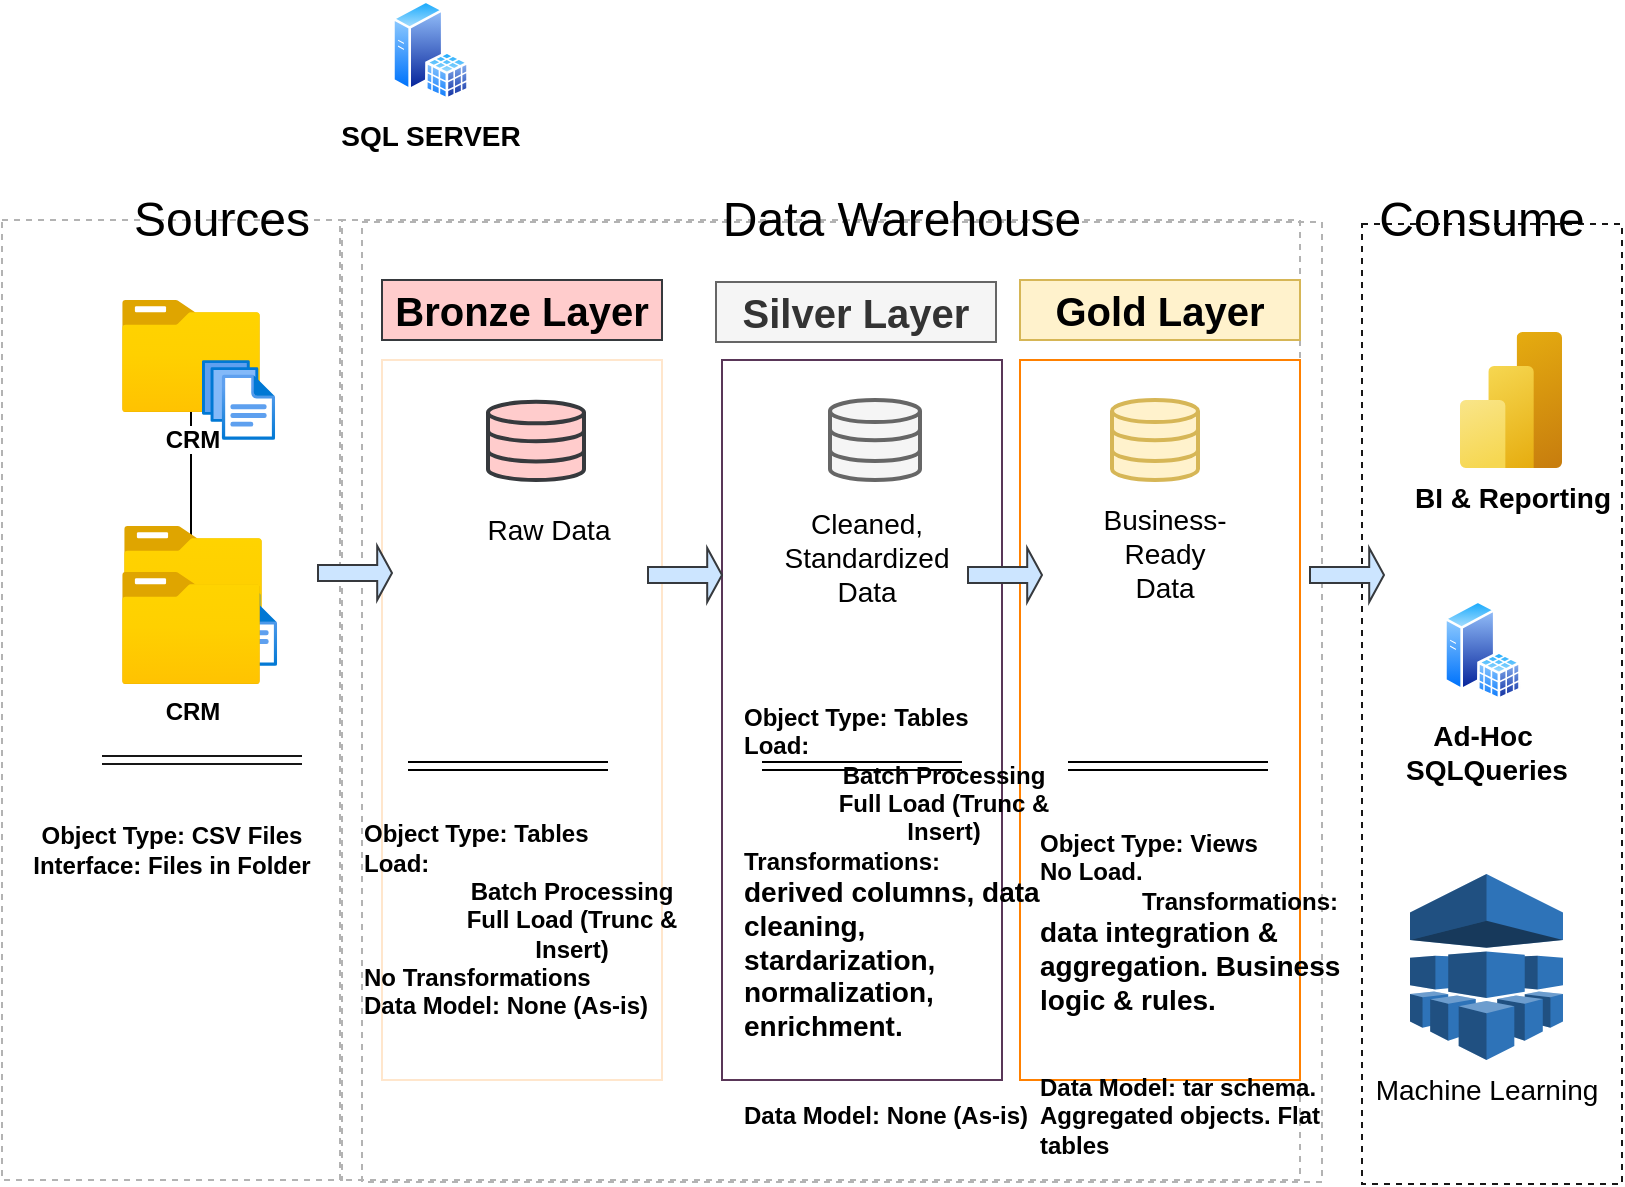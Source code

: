 <mxfile version="26.0.16" pages="6">
  <diagram name="Data Architecture" id="K9nHwR26DY8kguK6EDP8">
    <mxGraphModel dx="1050" dy="2829" grid="1" gridSize="10" guides="1" tooltips="1" connect="1" arrows="1" fold="1" page="1" pageScale="1" pageWidth="850" pageHeight="1100" math="0" shadow="0">
      <root>
        <mxCell id="0" />
        <mxCell id="1" parent="0" />
        <mxCell id="_gRLnnx48TTL-ntpX4AL-30" value="" style="rounded=0;whiteSpace=wrap;html=1;align=center;imageVerticalAlign=top;fillColor=none;strokeColor=#B3B3B3;dashed=1;" parent="1" vertex="1">
          <mxGeometry x="169" y="-1110" width="480" height="480" as="geometry" />
        </mxCell>
        <mxCell id="_gRLnnx48TTL-ntpX4AL-9" value="" style="rounded=0;whiteSpace=wrap;html=1;align=center;imageVerticalAlign=top;fillColor=none;strokeColor=#B3B3B3;dashed=1;" parent="1" vertex="1">
          <mxGeometry y="-1110" width="170" height="480" as="geometry" />
        </mxCell>
        <mxCell id="oZ80gKkREky1Gy2RQlRJ-3" value="Sources" style="rounded=0;whiteSpace=wrap;html=1;fontSize=24;strokeColor=none;" parent="1" vertex="1">
          <mxGeometry x="70" y="-1110" width="80" as="geometry" />
        </mxCell>
        <mxCell id="oZ80gKkREky1Gy2RQlRJ-4" value="" style="rounded=0;whiteSpace=wrap;html=1;align=center;imageVerticalAlign=top;fillColor=none;strokeColor=#B3B3B3;dashed=1;" parent="1" vertex="1">
          <mxGeometry x="180" y="-1109" width="480" height="480" as="geometry" />
        </mxCell>
        <mxCell id="oZ80gKkREky1Gy2RQlRJ-5" value="Data Warehouse" style="rounded=0;whiteSpace=wrap;html=1;fontSize=24;strokeColor=none;" parent="1" vertex="1">
          <mxGeometry x="330" y="-1110" width="240" as="geometry" />
        </mxCell>
        <mxCell id="oZ80gKkREky1Gy2RQlRJ-6" value="" style="rounded=0;whiteSpace=wrap;html=1;align=center;imageVerticalAlign=top;fillColor=none;strokeColor=light-dark(#171616, #ededed);dashed=1;" parent="1" vertex="1">
          <mxGeometry x="680" y="-1108" width="130" height="480" as="geometry" />
        </mxCell>
        <mxCell id="oZ80gKkREky1Gy2RQlRJ-7" value="Consume" style="rounded=0;whiteSpace=wrap;html=1;fontSize=24;strokeColor=none;" parent="1" vertex="1">
          <mxGeometry x="700" y="-1110" width="80" as="geometry" />
        </mxCell>
        <mxCell id="_gRLnnx48TTL-ntpX4AL-1" value="Bronze Layer" style="rounded=0;whiteSpace=wrap;html=1;fillColor=#ffcccc;strokeColor=#36393d;fontSize=20;fontStyle=1" parent="1" vertex="1">
          <mxGeometry x="190" y="-1080" width="140" height="30" as="geometry" />
        </mxCell>
        <mxCell id="_gRLnnx48TTL-ntpX4AL-2" value="" style="rounded=0;whiteSpace=wrap;html=1;fillColor=none;strokeColor=#FFE6CC;fontSize=20;" parent="1" vertex="1">
          <mxGeometry x="190" y="-1040" width="140" height="360" as="geometry" />
        </mxCell>
        <mxCell id="_gRLnnx48TTL-ntpX4AL-3" value="Silver Layer" style="rounded=0;whiteSpace=wrap;html=1;fillColor=#f5f5f5;strokeColor=#666666;fontSize=20;fontStyle=1;fontColor=#333333;" parent="1" vertex="1">
          <mxGeometry x="357" y="-1079" width="140" height="30" as="geometry" />
        </mxCell>
        <mxCell id="_gRLnnx48TTL-ntpX4AL-4" value="" style="rounded=0;whiteSpace=wrap;html=1;fillColor=none;strokeColor=light-dark(#593658, #ededed);fontSize=20;" parent="1" vertex="1">
          <mxGeometry x="360" y="-1040" width="140" height="360" as="geometry" />
        </mxCell>
        <mxCell id="_gRLnnx48TTL-ntpX4AL-5" value="Gold Layer" style="rounded=0;whiteSpace=wrap;html=1;fillColor=#fff2cc;strokeColor=#d6b656;fontSize=20;fontStyle=1;" parent="1" vertex="1">
          <mxGeometry x="509" y="-1080" width="140" height="30" as="geometry" />
        </mxCell>
        <mxCell id="_gRLnnx48TTL-ntpX4AL-6" value="" style="rounded=0;whiteSpace=wrap;html=1;fillColor=none;strokeColor=light-dark(#FF8000,#EDEDED);fontSize=20;" parent="1" vertex="1">
          <mxGeometry x="509" y="-1040" width="140" height="360" as="geometry" />
        </mxCell>
        <mxCell id="6-A5qduEvcl5xvBdLXvm-2" value="" style="edgeStyle=orthogonalEdgeStyle;rounded=0;orthogonalLoop=1;jettySize=auto;html=1;" edge="1" parent="1" source="_gRLnnx48TTL-ntpX4AL-7" target="6-A5qduEvcl5xvBdLXvm-1">
          <mxGeometry relative="1" as="geometry" />
        </mxCell>
        <mxCell id="_gRLnnx48TTL-ntpX4AL-7" value="&lt;b&gt;CRM&lt;/b&gt;" style="image;aspect=fixed;html=1;points=[];align=center;fontSize=12;image=img/lib/azure2/general/Folder_Blank.svg;" parent="1" vertex="1">
          <mxGeometry x="60" y="-1070" width="69" height="56.0" as="geometry" />
        </mxCell>
        <mxCell id="_gRLnnx48TTL-ntpX4AL-8" value="" style="image;aspect=fixed;html=1;points=[];align=center;fontSize=12;image=img/lib/azure2/general/Files.svg;" parent="1" vertex="1">
          <mxGeometry x="100" y="-1040" width="36.57" height="40" as="geometry" />
        </mxCell>
        <mxCell id="_gRLnnx48TTL-ntpX4AL-10" value="&lt;b&gt;ERP&lt;/b&gt;" style="image;aspect=fixed;html=1;points=[];align=center;fontSize=12;image=img/lib/azure2/general/Folder_Blank.svg;" parent="1" vertex="1">
          <mxGeometry x="61" y="-957" width="69" height="56.0" as="geometry" />
        </mxCell>
        <mxCell id="_gRLnnx48TTL-ntpX4AL-11" value="" style="image;aspect=fixed;html=1;points=[];align=center;fontSize=12;image=img/lib/azure2/general/Files.svg;" parent="1" vertex="1">
          <mxGeometry x="101" y="-927" width="36.57" height="40" as="geometry" />
        </mxCell>
        <mxCell id="_gRLnnx48TTL-ntpX4AL-20" value="&lt;b&gt;&lt;font&gt;Object Type: CSV Files&lt;br&gt;Interface: Files in Folder&lt;/font&gt;&lt;/b&gt;" style="text;html=1;align=center;verticalAlign=middle;whiteSpace=wrap;rounded=0;" parent="1" vertex="1">
          <mxGeometry x="10" y="-830" width="150" height="70" as="geometry" />
        </mxCell>
        <mxCell id="_gRLnnx48TTL-ntpX4AL-24" value="" style="html=1;verticalLabelPosition=bottom;align=center;labelBackgroundColor=#ffffff;verticalAlign=top;strokeWidth=2;strokeColor=#666666;shadow=0;dashed=0;shape=mxgraph.ios7.icons.data;fillColor=#f5f5f5;fontColor=#333333;" parent="1" vertex="1">
          <mxGeometry x="414" y="-1020" width="45" height="40" as="geometry" />
        </mxCell>
        <mxCell id="_gRLnnx48TTL-ntpX4AL-26" value="" style="html=1;verticalLabelPosition=bottom;align=center;labelBackgroundColor=#ffffff;verticalAlign=top;strokeWidth=2;strokeColor=#36393d;shadow=0;dashed=0;shape=mxgraph.ios7.icons.data;fillColor=#ffcccc;" parent="1" vertex="1">
          <mxGeometry x="243" y="-1019.1" width="48" height="39.1" as="geometry" />
        </mxCell>
        <mxCell id="_gRLnnx48TTL-ntpX4AL-27" value="" style="html=1;verticalLabelPosition=bottom;align=center;labelBackgroundColor=#ffffff;verticalAlign=top;strokeWidth=2;strokeColor=#d6b656;shadow=0;dashed=0;shape=mxgraph.ios7.icons.data;fillColor=#fff2cc;" parent="1" vertex="1">
          <mxGeometry x="555" y="-1020" width="43" height="40" as="geometry" />
        </mxCell>
        <mxCell id="_gRLnnx48TTL-ntpX4AL-29" value="" style="shape=singleArrow;whiteSpace=wrap;html=1;fillColor=#cce5ff;strokeColor=#36393d;" parent="1" vertex="1">
          <mxGeometry x="158" y="-947" width="37" height="27" as="geometry" />
        </mxCell>
        <mxCell id="_gRLnnx48TTL-ntpX4AL-32" value="" style="shape=singleArrow;whiteSpace=wrap;html=1;fillColor=#cce5ff;strokeColor=#36393d;" parent="1" vertex="1">
          <mxGeometry x="323" y="-946" width="37" height="27" as="geometry" />
        </mxCell>
        <mxCell id="_gRLnnx48TTL-ntpX4AL-33" value="" style="shape=singleArrow;whiteSpace=wrap;html=1;fillColor=#cce5ff;strokeColor=#36393d;" parent="1" vertex="1">
          <mxGeometry x="483" y="-946" width="37" height="27" as="geometry" />
        </mxCell>
        <mxCell id="_gRLnnx48TTL-ntpX4AL-34" value="" style="shape=singleArrow;whiteSpace=wrap;html=1;fillColor=#cce5ff;strokeColor=#36393d;" parent="1" vertex="1">
          <mxGeometry x="654" y="-946" width="37" height="27" as="geometry" />
        </mxCell>
        <mxCell id="_gRLnnx48TTL-ntpX4AL-35" value="&lt;font style=&quot;font-size: 14px;&quot;&gt;Raw Data&lt;/font&gt;" style="text;html=1;align=center;verticalAlign=middle;whiteSpace=wrap;rounded=0;" parent="1" vertex="1">
          <mxGeometry x="237" y="-970" width="73" height="30" as="geometry" />
        </mxCell>
        <mxCell id="_gRLnnx48TTL-ntpX4AL-36" value="&lt;font style=&quot;font-size: 14px;&quot;&gt;Cleaned, Standardized Data&lt;/font&gt;" style="text;html=1;align=center;verticalAlign=middle;whiteSpace=wrap;rounded=0;" parent="1" vertex="1">
          <mxGeometry x="396" y="-956" width="73" height="30" as="geometry" />
        </mxCell>
        <mxCell id="_gRLnnx48TTL-ntpX4AL-37" value="&lt;font style=&quot;font-size: 14px;&quot;&gt;Business-Ready Data&lt;/font&gt;" style="text;html=1;align=center;verticalAlign=middle;whiteSpace=wrap;rounded=0;" parent="1" vertex="1">
          <mxGeometry x="545" y="-958" width="73" height="30" as="geometry" />
        </mxCell>
        <mxCell id="_gRLnnx48TTL-ntpX4AL-39" value="" style="shape=link;html=1;rounded=0;strokeColor=light-dark(#171616, #ededed);" parent="1" edge="1">
          <mxGeometry width="100" relative="1" as="geometry">
            <mxPoint x="50" y="-840" as="sourcePoint" />
            <mxPoint x="150" y="-840" as="targetPoint" />
          </mxGeometry>
        </mxCell>
        <mxCell id="_gRLnnx48TTL-ntpX4AL-40" value="" style="shape=link;html=1;rounded=0;" parent="1" edge="1">
          <mxGeometry width="100" relative="1" as="geometry">
            <mxPoint x="203" y="-837" as="sourcePoint" />
            <mxPoint x="303" y="-837" as="targetPoint" />
          </mxGeometry>
        </mxCell>
        <mxCell id="_gRLnnx48TTL-ntpX4AL-41" value="" style="shape=link;html=1;rounded=0;" parent="1" edge="1">
          <mxGeometry width="100" relative="1" as="geometry">
            <mxPoint x="380" y="-837" as="sourcePoint" />
            <mxPoint x="480" y="-837" as="targetPoint" />
          </mxGeometry>
        </mxCell>
        <mxCell id="_gRLnnx48TTL-ntpX4AL-42" value="" style="shape=link;html=1;rounded=0;" parent="1" edge="1">
          <mxGeometry width="100" relative="1" as="geometry">
            <mxPoint x="533" y="-837" as="sourcePoint" />
            <mxPoint x="633" y="-837" as="targetPoint" />
          </mxGeometry>
        </mxCell>
        <mxCell id="_gRLnnx48TTL-ntpX4AL-43" value="&lt;div style=&quot;text-align: left;&quot;&gt;&lt;b style=&quot;background-color: transparent; color: light-dark(rgb(0, 0, 0), rgb(255, 255, 255));&quot;&gt;Object Type: Tables&lt;/b&gt;&lt;/div&gt;&lt;font style=&quot;&quot;&gt;&lt;div style=&quot;text-align: left;&quot;&gt;&lt;b&gt;Load:&lt;/b&gt;&lt;/div&gt;&lt;/font&gt;&lt;blockquote style=&quot;margin: 0 0 0 40px; border: none; padding: 0px;&quot;&gt;&lt;b style=&quot;background-color: transparent; color: light-dark(rgb(0, 0, 0), rgb(255, 255, 255)); text-align: left;&quot;&gt;Batch Processing&lt;/b&gt;&lt;br&gt;&lt;b style=&quot;background-color: transparent; color: light-dark(rgb(0, 0, 0), rgb(255, 255, 255));&quot;&gt;Full Load (Trunc &amp;amp; Insert)&lt;/b&gt;&lt;/blockquote&gt;&lt;div&gt;&lt;div style=&quot;background-color: transparent; color: light-dark(rgb(0, 0, 0), rgb(255, 255, 255));&quot;&gt;&lt;div style=&quot;text-align: left;&quot;&gt;&lt;b style=&quot;background-color: transparent; color: light-dark(rgb(0, 0, 0), rgb(255, 255, 255));&quot;&gt;No Transformations&lt;/b&gt;&lt;/div&gt;&lt;b&gt;&lt;div style=&quot;text-align: left;&quot;&gt;&lt;b style=&quot;background-color: transparent; color: light-dark(rgb(0, 0, 0), rgb(255, 255, 255));&quot;&gt;Data Model: None (As-is)&lt;/b&gt;&lt;/div&gt;&lt;/b&gt;&lt;/div&gt;&lt;/div&gt;" style="text;html=1;align=center;verticalAlign=middle;whiteSpace=wrap;rounded=0;" parent="1" vertex="1">
          <mxGeometry x="180" y="-820" width="170" height="120" as="geometry" />
        </mxCell>
        <mxCell id="_gRLnnx48TTL-ntpX4AL-44" value="&lt;div style=&quot;text-align: left;&quot;&gt;&lt;b style=&quot;background-color: transparent; color: light-dark(rgb(0, 0, 0), rgb(255, 255, 255));&quot;&gt;Object Type: Tables&lt;/b&gt;&lt;/div&gt;&lt;font style=&quot;&quot;&gt;&lt;div style=&quot;text-align: left;&quot;&gt;&lt;b&gt;Load:&lt;/b&gt;&lt;/div&gt;&lt;/font&gt;&lt;blockquote style=&quot;margin: 0 0 0 40px; border: none; padding: 0px;&quot;&gt;&lt;b style=&quot;background-color: transparent; color: light-dark(rgb(0, 0, 0), rgb(255, 255, 255)); text-align: left;&quot;&gt;Batch Processing&lt;/b&gt;&lt;br&gt;&lt;b style=&quot;background-color: transparent; color: light-dark(rgb(0, 0, 0), rgb(255, 255, 255));&quot;&gt;Full Load (Trunc &amp;amp; Insert)&lt;/b&gt;&lt;/blockquote&gt;&lt;div&gt;&lt;div style=&quot;background-color: transparent;&quot;&gt;&lt;div style=&quot;text-align: left;&quot;&gt;&lt;span style=&quot;background-color: transparent;&quot;&gt;&lt;b style=&quot;color: light-dark(rgb(0, 0, 0), rgb(255, 255, 255));&quot;&gt;Transformations:&lt;/b&gt;&lt;br&gt;&lt;font style=&quot;font-size: 14px;&quot;&gt;&lt;b&gt;derived columns, data cleaning, stardarization, normalization, enrichment.&lt;/b&gt;&lt;br&gt;&lt;/font&gt;&lt;br&gt;&lt;br&gt;&lt;/span&gt;&lt;/div&gt;&lt;b style=&quot;color: light-dark(rgb(0, 0, 0), rgb(255, 255, 255));&quot;&gt;&lt;div style=&quot;text-align: left;&quot;&gt;&lt;b style=&quot;background-color: transparent; color: light-dark(rgb(0, 0, 0), rgb(255, 255, 255));&quot;&gt;Data Model: None (As-is)&lt;/b&gt;&lt;/div&gt;&lt;/b&gt;&lt;/div&gt;&lt;/div&gt;" style="text;html=1;align=center;verticalAlign=middle;whiteSpace=wrap;rounded=0;" parent="1" vertex="1">
          <mxGeometry x="370" y="-822" width="162" height="120" as="geometry" />
        </mxCell>
        <mxCell id="_gRLnnx48TTL-ntpX4AL-45" value="&lt;div style=&quot;text-align: left;&quot;&gt;&lt;b style=&quot;background-color: transparent; color: light-dark(rgb(0, 0, 0), rgb(255, 255, 255));&quot;&gt;Object Type: Views&lt;/b&gt;&lt;/div&gt;&lt;font style=&quot;&quot;&gt;&lt;div style=&quot;text-align: left;&quot;&gt;&lt;b&gt;No Load.&lt;/b&gt;&lt;/div&gt;&lt;/font&gt;&lt;blockquote style=&quot;margin: 0 0 0 40px; border: none; padding: 0px;&quot;&gt;&lt;b style=&quot;background-color: transparent; text-align: left; color: light-dark(rgb(0, 0, 0), rgb(255, 255, 255));&quot;&gt;Transformations:&lt;/b&gt;&lt;/blockquote&gt;&lt;div&gt;&lt;div style=&quot;background-color: transparent;&quot;&gt;&lt;div style=&quot;text-align: left;&quot;&gt;&lt;span style=&quot;background-color: transparent;&quot;&gt;&lt;font style=&quot;&quot;&gt;&lt;span style=&quot;font-size: 14px;&quot;&gt;&lt;b&gt;data integration &amp;amp; aggregation. Business logic &amp;amp; rules.&lt;/b&gt;&lt;/span&gt;&lt;br&gt;&lt;/font&gt;&lt;br&gt;&lt;br&gt;&lt;/span&gt;&lt;/div&gt;&lt;div style=&quot;text-align: left;&quot;&gt;&lt;b style=&quot;color: light-dark(rgb(0, 0, 0), rgb(255, 255, 255)); font-weight: bold; background-color: transparent;&quot;&gt;Data Model:&amp;nbsp;&lt;/b&gt;&lt;span style=&quot;background-color: transparent; text-align: center;&quot;&gt;&lt;b&gt;tar schema. Aggregated objects. Flat tables&lt;/b&gt;&lt;/span&gt;&lt;/div&gt;&lt;/div&gt;&lt;/div&gt;" style="text;html=1;align=center;verticalAlign=middle;whiteSpace=wrap;rounded=0;" parent="1" vertex="1">
          <mxGeometry x="518" y="-783" width="162" height="120" as="geometry" />
        </mxCell>
        <mxCell id="_gRLnnx48TTL-ntpX4AL-47" value="&lt;b&gt;&lt;font style=&quot;font-size: 14px;&quot;&gt;BI &amp;amp; Reporting&lt;/font&gt;&lt;/b&gt;" style="image;aspect=fixed;html=1;points=[];align=center;fontSize=12;image=img/lib/azure2/analytics/Power_BI_Embedded.svg;" parent="1" vertex="1">
          <mxGeometry x="729" y="-1054" width="51" height="68" as="geometry" />
        </mxCell>
        <mxCell id="_gRLnnx48TTL-ntpX4AL-50" value="&lt;font style=&quot;font-size: 14px;&quot;&gt;&lt;b&gt;Ad-Hoc&lt;br&gt;&amp;nbsp;SQLQueries&lt;/b&gt;&lt;/font&gt;" style="image;aspect=fixed;perimeter=ellipsePerimeter;html=1;align=center;shadow=0;dashed=0;spacingTop=3;image=img/lib/active_directory/sql_server.svg;" parent="1" vertex="1">
          <mxGeometry x="721" y="-920" width="38.5" height="50" as="geometry" />
        </mxCell>
        <mxCell id="_gRLnnx48TTL-ntpX4AL-51" value="&lt;font style=&quot;font-size: 14px;&quot;&gt;Machine Learning&lt;/font&gt;" style="outlineConnect=0;dashed=0;verticalLabelPosition=bottom;verticalAlign=top;align=center;html=1;shape=mxgraph.aws3.machine_learning;fillColor=#2E73B8;gradientColor=none;" parent="1" vertex="1">
          <mxGeometry x="704" y="-783" width="76.5" height="93" as="geometry" />
        </mxCell>
        <mxCell id="_gRLnnx48TTL-ntpX4AL-56" value="&lt;span style=&quot;font-size: 14px;&quot;&gt;&lt;b&gt;SQL SERVER&lt;/b&gt;&lt;/span&gt;" style="image;aspect=fixed;perimeter=ellipsePerimeter;html=1;align=center;shadow=0;dashed=0;spacingTop=3;image=img/lib/active_directory/sql_server.svg;" parent="1" vertex="1">
          <mxGeometry x="195" y="-1220" width="38.5" height="50" as="geometry" />
        </mxCell>
        <mxCell id="6-A5qduEvcl5xvBdLXvm-1" value="&lt;b&gt;CRM&lt;/b&gt;" style="image;aspect=fixed;html=1;points=[];align=center;fontSize=12;image=img/lib/azure2/general/Folder_Blank.svg;" vertex="1" parent="1">
          <mxGeometry x="60" y="-934" width="69" height="56.0" as="geometry" />
        </mxCell>
      </root>
    </mxGraphModel>
  </diagram>
  <diagram id="a7DqRKZXNRQYtqdHd2jk" name="Data Lineage">
    <mxGraphModel dx="1050" dy="2829" grid="1" gridSize="10" guides="1" tooltips="1" connect="1" arrows="1" fold="1" page="1" pageScale="1" pageWidth="850" pageHeight="1100" math="0" shadow="0">
      <root>
        <mxCell id="0" />
        <mxCell id="1" parent="0" />
        <mxCell id="xSDV0JvCoFKznjVN8WzX-1" value="" style="rounded=0;whiteSpace=wrap;html=1;align=center;imageVerticalAlign=top;fillColor=none;strokeColor=#B3B3B3;dashed=1;" vertex="1" parent="1">
          <mxGeometry y="-1110" width="170" height="480" as="geometry" />
        </mxCell>
        <mxCell id="xSDV0JvCoFKznjVN8WzX-3" value="" style="edgeStyle=orthogonalEdgeStyle;rounded=0;orthogonalLoop=1;jettySize=auto;html=1;entryX=0;entryY=0.5;entryDx=0;entryDy=0;" edge="1" parent="1" source="xSDV0JvCoFKznjVN8WzX-4" target="xSDV0JvCoFKznjVN8WzX-21">
          <mxGeometry relative="1" as="geometry">
            <mxPoint x="90.5" y="-830" as="targetPoint" />
            <Array as="points">
              <mxPoint x="173" y="-940" />
              <mxPoint x="173" y="-941" />
            </Array>
          </mxGeometry>
        </mxCell>
        <mxCell id="xSDV0JvCoFKznjVN8WzX-2" value="Sources" style="rounded=0;whiteSpace=wrap;html=1;fontSize=24;strokeColor=none;" vertex="1" parent="1">
          <mxGeometry x="45" y="-1110" width="80" as="geometry" />
        </mxCell>
        <mxCell id="xSDV0JvCoFKznjVN8WzX-4" value="&lt;b&gt;CRM&lt;/b&gt;" style="image;aspect=fixed;html=1;points=[];align=center;fontSize=12;image=img/lib/azure2/general/Folder_Blank.svg;" vertex="1" parent="1">
          <mxGeometry x="50.5" y="-976" width="69" height="56.0" as="geometry" />
        </mxCell>
        <mxCell id="xSDV0JvCoFKznjVN8WzX-5" value="" style="image;aspect=fixed;html=1;points=[];align=center;fontSize=12;image=img/lib/azure2/general/Files.svg;" vertex="1" parent="1">
          <mxGeometry x="100" y="-950" width="36.57" height="40" as="geometry" />
        </mxCell>
        <mxCell id="xSDV0JvCoFKznjVN8WzX-18" value="" style="rounded=1;whiteSpace=wrap;html=1;align=center;imageVerticalAlign=top;fillColor=none;strokeColor=light-dark(#f28f7d, #535353);dashed=1;" vertex="1" parent="1">
          <mxGeometry x="220" y="-1040" width="170" height="410" as="geometry" />
        </mxCell>
        <mxCell id="xSDV0JvCoFKznjVN8WzX-19" value="&lt;font style=&quot;font-size: 15px;&quot;&gt;&lt;b&gt;Bronze Layer&lt;/b&gt;&lt;/font&gt;" style="rounded=1;whiteSpace=wrap;html=1;align=center;imageVerticalAlign=top;fillColor=#ffe6cc;strokeColor=light-dark(#928f49, #996500);dashed=1;" vertex="1" parent="1">
          <mxGeometry x="220" y="-1113" width="170" height="43" as="geometry" />
        </mxCell>
        <mxCell id="xSDV0JvCoFKznjVN8WzX-20" value="&lt;font&gt;crm_sales_setails&lt;/font&gt;" style="rounded=1;whiteSpace=wrap;html=1;align=center;imageVerticalAlign=top;fillColor=#ffe6cc;strokeColor=#d79b00;dashed=1;" vertex="1" parent="1">
          <mxGeometry x="230" y="-1020" width="150" height="43" as="geometry" />
        </mxCell>
        <mxCell id="xSDV0JvCoFKznjVN8WzX-30" style="edgeStyle=orthogonalEdgeStyle;rounded=0;orthogonalLoop=1;jettySize=auto;html=1;exitX=1;exitY=0.354;exitDx=0;exitDy=0;entryX=0;entryY=0.5;entryDx=0;entryDy=0;exitPerimeter=0;" edge="1" parent="1" source="xSDV0JvCoFKznjVN8WzX-1" target="xSDV0JvCoFKznjVN8WzX-22">
          <mxGeometry relative="1" as="geometry">
            <Array as="points">
              <mxPoint x="170" y="-881" />
            </Array>
          </mxGeometry>
        </mxCell>
        <mxCell id="xSDV0JvCoFKznjVN8WzX-21" value="&lt;font&gt;crm_cust_info&lt;/font&gt;" style="rounded=1;whiteSpace=wrap;html=1;align=center;imageVerticalAlign=top;fillColor=#ffe6cc;strokeColor=#d79b00;dashed=1;" vertex="1" parent="1">
          <mxGeometry x="227" y="-963" width="150" height="43" as="geometry" />
        </mxCell>
        <mxCell id="xSDV0JvCoFKznjVN8WzX-22" value="&lt;font&gt;crm_prd_info&lt;/font&gt;" style="rounded=1;whiteSpace=wrap;html=1;align=center;imageVerticalAlign=top;fillColor=#ffe6cc;strokeColor=#d79b00;dashed=1;" vertex="1" parent="1">
          <mxGeometry x="227" y="-903" width="150" height="43" as="geometry" />
        </mxCell>
        <mxCell id="xSDV0JvCoFKznjVN8WzX-23" value="&lt;font&gt;erp_cust_az12&lt;/font&gt;" style="rounded=1;whiteSpace=wrap;html=1;align=center;imageVerticalAlign=top;fillColor=#ffe6cc;strokeColor=#d79b00;dashed=1;" vertex="1" parent="1">
          <mxGeometry x="227" y="-820" width="150" height="43" as="geometry" />
        </mxCell>
        <mxCell id="xSDV0JvCoFKznjVN8WzX-26" value="&lt;b&gt;ERP&lt;/b&gt;" style="image;aspect=fixed;html=1;points=[];align=center;fontSize=12;image=img/lib/azure2/general/Folder_Blank.svg;" vertex="1" parent="1">
          <mxGeometry x="50.5" y="-773" width="69" height="56.0" as="geometry" />
        </mxCell>
        <mxCell id="xSDV0JvCoFKznjVN8WzX-24" value="&lt;font&gt;erp_loc_a101&lt;/font&gt;" style="rounded=1;whiteSpace=wrap;html=1;align=center;imageVerticalAlign=top;fillColor=#ffe6cc;strokeColor=#d79b00;dashed=1;" vertex="1" parent="1">
          <mxGeometry x="227" y="-760" width="150" height="43" as="geometry" />
        </mxCell>
        <mxCell id="xSDV0JvCoFKznjVN8WzX-25" value="erp_px_cat_g1v2" style="rounded=1;whiteSpace=wrap;html=1;align=center;imageVerticalAlign=top;fillColor=#ffe6cc;strokeColor=#d79b00;dashed=1;" vertex="1" parent="1">
          <mxGeometry x="227" y="-700" width="150" height="43" as="geometry" />
        </mxCell>
        <mxCell id="xSDV0JvCoFKznjVN8WzX-28" value="" style="image;aspect=fixed;html=1;points=[];align=center;fontSize=12;image=img/lib/azure2/general/Files.svg;" vertex="1" parent="1">
          <mxGeometry x="100" y="-750" width="36.57" height="40" as="geometry" />
        </mxCell>
        <mxCell id="xSDV0JvCoFKznjVN8WzX-29" value="" style="edgeStyle=orthogonalEdgeStyle;rounded=0;orthogonalLoop=1;jettySize=auto;html=1;entryX=0;entryY=0.098;entryDx=0;entryDy=0;entryPerimeter=0;exitX=0.23;exitY=0.09;exitDx=0;exitDy=0;exitPerimeter=0;" edge="1" parent="1" source="xSDV0JvCoFKznjVN8WzX-5" target="xSDV0JvCoFKznjVN8WzX-18">
          <mxGeometry relative="1" as="geometry">
            <mxPoint x="90.5" y="-830" as="targetPoint" />
            <Array as="points">
              <mxPoint x="108" y="-940" />
              <mxPoint x="170" y="-940" />
              <mxPoint x="170" y="-1000" />
            </Array>
          </mxGeometry>
        </mxCell>
        <mxCell id="xSDV0JvCoFKznjVN8WzX-32" value="" style="edgeStyle=orthogonalEdgeStyle;rounded=0;orthogonalLoop=1;jettySize=auto;html=1;entryX=0;entryY=0.5;entryDx=0;entryDy=0;" edge="1" parent="1">
          <mxGeometry relative="1" as="geometry">
            <mxPoint x="130" y="-735" as="sourcePoint" />
            <mxPoint x="237" y="-736" as="targetPoint" />
            <Array as="points">
              <mxPoint x="183" y="-735" />
              <mxPoint x="183" y="-736" />
            </Array>
          </mxGeometry>
        </mxCell>
        <mxCell id="xSDV0JvCoFKznjVN8WzX-33" style="edgeStyle=orthogonalEdgeStyle;rounded=0;orthogonalLoop=1;jettySize=auto;html=1;exitX=1;exitY=0.354;exitDx=0;exitDy=0;entryX=0;entryY=0.5;entryDx=0;entryDy=0;exitPerimeter=0;" edge="1" parent="1">
          <mxGeometry relative="1" as="geometry">
            <mxPoint x="180" y="-735" as="sourcePoint" />
            <mxPoint x="237" y="-676" as="targetPoint" />
            <Array as="points">
              <mxPoint x="180" y="-676" />
            </Array>
          </mxGeometry>
        </mxCell>
        <mxCell id="xSDV0JvCoFKznjVN8WzX-34" value="" style="edgeStyle=orthogonalEdgeStyle;rounded=0;orthogonalLoop=1;jettySize=auto;html=1;entryX=0;entryY=0.098;entryDx=0;entryDy=0;entryPerimeter=0;exitX=0.23;exitY=0.09;exitDx=0;exitDy=0;exitPerimeter=0;" edge="1" parent="1">
          <mxGeometry relative="1" as="geometry">
            <mxPoint x="118" y="-741" as="sourcePoint" />
            <mxPoint x="230" y="-795" as="targetPoint" />
            <Array as="points">
              <mxPoint x="118" y="-735" />
              <mxPoint x="180" y="-735" />
              <mxPoint x="180" y="-795" />
            </Array>
          </mxGeometry>
        </mxCell>
        <mxCell id="xSDV0JvCoFKznjVN8WzX-36" value="" style="rounded=1;whiteSpace=wrap;html=1;align=center;imageVerticalAlign=top;fillColor=#f5f5f5;strokeColor=#666666;dashed=1;fontColor=#333333;" vertex="1" parent="1">
          <mxGeometry x="453" y="-1043" width="170" height="410" as="geometry" />
        </mxCell>
        <mxCell id="xSDV0JvCoFKznjVN8WzX-37" value="&lt;font style=&quot;font-size: 15px;&quot;&gt;&lt;b&gt;Silver Layer&lt;/b&gt;&lt;/font&gt;" style="rounded=1;whiteSpace=wrap;html=1;align=center;imageVerticalAlign=top;fillColor=#f5f5f5;strokeColor=#666666;dashed=1;fontColor=#333333;" vertex="1" parent="1">
          <mxGeometry x="453" y="-1116" width="170" height="43" as="geometry" />
        </mxCell>
        <mxCell id="xSDV0JvCoFKznjVN8WzX-38" value="&lt;span style=&quot;color: rgb(0, 0, 0);&quot;&gt;crm_sales_setails&lt;/span&gt;" style="rounded=1;whiteSpace=wrap;html=1;align=center;imageVerticalAlign=top;fillColor=#f5f5f5;strokeColor=#666666;dashed=1;fontColor=#333333;" vertex="1" parent="1">
          <mxGeometry x="463" y="-1023" width="150" height="43" as="geometry" />
        </mxCell>
        <mxCell id="xSDV0JvCoFKznjVN8WzX-39" value="&lt;span style=&quot;color: rgb(0, 0, 0);&quot;&gt;crm_cust_info&lt;/span&gt;" style="rounded=1;whiteSpace=wrap;html=1;align=center;imageVerticalAlign=top;fillColor=#f5f5f5;strokeColor=#666666;dashed=1;fontColor=#333333;" vertex="1" parent="1">
          <mxGeometry x="460" y="-966" width="150" height="43" as="geometry" />
        </mxCell>
        <mxCell id="xSDV0JvCoFKznjVN8WzX-40" value="&lt;span style=&quot;color: rgb(0, 0, 0);&quot;&gt;crm_prd_info&lt;/span&gt;" style="rounded=1;whiteSpace=wrap;html=1;align=center;imageVerticalAlign=top;fillColor=#f5f5f5;strokeColor=#666666;dashed=1;fontColor=#333333;" vertex="1" parent="1">
          <mxGeometry x="460" y="-906" width="150" height="43" as="geometry" />
        </mxCell>
        <mxCell id="xSDV0JvCoFKznjVN8WzX-41" value="&lt;span style=&quot;color: rgb(0, 0, 0);&quot;&gt;erp_cust_az12&lt;/span&gt;" style="rounded=1;whiteSpace=wrap;html=1;align=center;imageVerticalAlign=top;fillColor=#f5f5f5;strokeColor=#666666;dashed=1;fontColor=#333333;" vertex="1" parent="1">
          <mxGeometry x="460" y="-823" width="150" height="43" as="geometry" />
        </mxCell>
        <mxCell id="xSDV0JvCoFKznjVN8WzX-42" value="&lt;span style=&quot;color: rgb(0, 0, 0);&quot;&gt;erp_loc_a101&lt;/span&gt;" style="rounded=1;whiteSpace=wrap;html=1;align=center;imageVerticalAlign=top;fillColor=#f5f5f5;strokeColor=#666666;dashed=1;fontColor=#333333;" vertex="1" parent="1">
          <mxGeometry x="460" y="-763" width="150" height="43" as="geometry" />
        </mxCell>
        <mxCell id="xSDV0JvCoFKznjVN8WzX-43" value="&lt;span style=&quot;color: rgb(0, 0, 0);&quot;&gt;erp_px_cat_g1v2&lt;/span&gt;" style="rounded=1;whiteSpace=wrap;html=1;align=center;imageVerticalAlign=top;fillColor=#f5f5f5;strokeColor=#666666;dashed=1;fontColor=#333333;" vertex="1" parent="1">
          <mxGeometry x="460" y="-703" width="150" height="43" as="geometry" />
        </mxCell>
        <mxCell id="xSDV0JvCoFKznjVN8WzX-53" value="" style="endArrow=classic;html=1;rounded=0;exitX=1;exitY=0.25;exitDx=0;exitDy=0;" edge="1" parent="1">
          <mxGeometry width="50" height="50" relative="1" as="geometry">
            <mxPoint x="377" y="-879.25" as="sourcePoint" />
            <mxPoint x="460" y="-880" as="targetPoint" />
          </mxGeometry>
        </mxCell>
        <mxCell id="xSDV0JvCoFKznjVN8WzX-54" value="" style="endArrow=classic;html=1;rounded=0;exitX=1;exitY=0.25;exitDx=0;exitDy=0;" edge="1" parent="1">
          <mxGeometry width="50" height="50" relative="1" as="geometry">
            <mxPoint x="377" y="-1001.25" as="sourcePoint" />
            <mxPoint x="460" y="-1002" as="targetPoint" />
          </mxGeometry>
        </mxCell>
        <mxCell id="xSDV0JvCoFKznjVN8WzX-55" value="" style="endArrow=classic;html=1;rounded=0;exitX=1;exitY=0.25;exitDx=0;exitDy=0;" edge="1" parent="1">
          <mxGeometry width="50" height="50" relative="1" as="geometry">
            <mxPoint x="377" y="-941.25" as="sourcePoint" />
            <mxPoint x="460" y="-942" as="targetPoint" />
          </mxGeometry>
        </mxCell>
        <mxCell id="xSDV0JvCoFKznjVN8WzX-56" value="" style="endArrow=classic;html=1;rounded=0;exitX=1;exitY=0.25;exitDx=0;exitDy=0;" edge="1" parent="1">
          <mxGeometry width="50" height="50" relative="1" as="geometry">
            <mxPoint x="377" y="-798.25" as="sourcePoint" />
            <mxPoint x="460" y="-799" as="targetPoint" />
          </mxGeometry>
        </mxCell>
        <mxCell id="xSDV0JvCoFKznjVN8WzX-57" value="" style="endArrow=classic;html=1;rounded=0;exitX=1;exitY=0.25;exitDx=0;exitDy=0;" edge="1" parent="1">
          <mxGeometry width="50" height="50" relative="1" as="geometry">
            <mxPoint x="380" y="-741.25" as="sourcePoint" />
            <mxPoint x="463" y="-742" as="targetPoint" />
          </mxGeometry>
        </mxCell>
        <mxCell id="xSDV0JvCoFKznjVN8WzX-58" value="" style="endArrow=classic;html=1;rounded=0;exitX=1;exitY=0.25;exitDx=0;exitDy=0;" edge="1" parent="1">
          <mxGeometry width="50" height="50" relative="1" as="geometry">
            <mxPoint x="380" y="-678.25" as="sourcePoint" />
            <mxPoint x="463" y="-679" as="targetPoint" />
          </mxGeometry>
        </mxCell>
        <mxCell id="xSDV0JvCoFKznjVN8WzX-60" value="" style="rounded=1;whiteSpace=wrap;html=1;align=center;imageVerticalAlign=top;fillColor=none;strokeColor=#d6b656;dashed=1;gradientColor=#ffd966;" vertex="1" parent="1">
          <mxGeometry x="669" y="-1041" width="170" height="410" as="geometry" />
        </mxCell>
        <mxCell id="xSDV0JvCoFKznjVN8WzX-61" value="&lt;font style=&quot;font-size: 15px;&quot;&gt;&lt;b&gt;Gold Layer&lt;/b&gt;&lt;/font&gt;" style="rounded=1;whiteSpace=wrap;html=1;align=center;imageVerticalAlign=top;fillColor=#fff2cc;strokeColor=#d6b656;dashed=1;gradientColor=#ffd966;" vertex="1" parent="1">
          <mxGeometry x="669" y="-1114" width="170" height="43" as="geometry" />
        </mxCell>
        <mxCell id="xSDV0JvCoFKznjVN8WzX-62" value="&lt;span style=&quot;color: rgb(0, 0, 0);&quot;&gt;fact_sales&lt;/span&gt;" style="rounded=1;whiteSpace=wrap;html=1;align=center;imageVerticalAlign=top;fillColor=#fff2cc;strokeColor=#d6b656;dashed=1;gradientColor=#ffd966;" vertex="1" parent="1">
          <mxGeometry x="679" y="-963" width="150" height="43" as="geometry" />
        </mxCell>
        <mxCell id="xSDV0JvCoFKznjVN8WzX-63" value="&lt;span style=&quot;color: rgb(0, 0, 0);&quot;&gt;dim_customers&lt;/span&gt;" style="rounded=1;whiteSpace=wrap;html=1;align=center;imageVerticalAlign=top;fillColor=#fff2cc;strokeColor=#d6b656;dashed=1;gradientColor=#ffd966;" vertex="1" parent="1">
          <mxGeometry x="679" y="-816" width="150" height="43" as="geometry" />
        </mxCell>
        <mxCell id="xSDV0JvCoFKznjVN8WzX-64" value="&lt;span style=&quot;color: rgb(0, 0, 0);&quot;&gt;dim_products&lt;/span&gt;" style="rounded=1;whiteSpace=wrap;html=1;align=center;imageVerticalAlign=top;fillColor=#fff2cc;strokeColor=#d6b656;dashed=1;gradientColor=#ffd966;" vertex="1" parent="1">
          <mxGeometry x="679" y="-746" width="150" height="43" as="geometry" />
        </mxCell>
        <mxCell id="xSDV0JvCoFKznjVN8WzX-68" value="" style="endArrow=classic;html=1;rounded=0;exitX=1;exitY=0.25;exitDx=0;exitDy=0;entryX=0;entryY=0.5;entryDx=0;entryDy=0;" edge="1" parent="1" target="xSDV0JvCoFKznjVN8WzX-62">
          <mxGeometry width="50" height="50" relative="1" as="geometry">
            <mxPoint x="610" y="-991.25" as="sourcePoint" />
            <mxPoint x="693" y="-992" as="targetPoint" />
          </mxGeometry>
        </mxCell>
        <mxCell id="xSDV0JvCoFKznjVN8WzX-69" value="" style="endArrow=classic;html=1;rounded=0;exitX=1;exitY=0.25;exitDx=0;exitDy=0;entryX=0;entryY=0.25;entryDx=0;entryDy=0;" edge="1" parent="1" target="xSDV0JvCoFKznjVN8WzX-63">
          <mxGeometry width="50" height="50" relative="1" as="geometry">
            <mxPoint x="610" y="-950" as="sourcePoint" />
            <mxPoint x="679" y="-899.75" as="targetPoint" />
          </mxGeometry>
        </mxCell>
        <mxCell id="xSDV0JvCoFKznjVN8WzX-70" value="" style="endArrow=classic;html=1;rounded=0;exitX=1;exitY=0.25;exitDx=0;exitDy=0;entryX=0;entryY=0.75;entryDx=0;entryDy=0;" edge="1" parent="1" target="xSDV0JvCoFKznjVN8WzX-64">
          <mxGeometry width="50" height="50" relative="1" as="geometry">
            <mxPoint x="610" y="-886.25" as="sourcePoint" />
            <mxPoint x="679" y="-836" as="targetPoint" />
          </mxGeometry>
        </mxCell>
        <mxCell id="xSDV0JvCoFKznjVN8WzX-71" value="" style="endArrow=classic;html=1;rounded=0;exitX=1;exitY=0.25;exitDx=0;exitDy=0;entryX=0;entryY=0.75;entryDx=0;entryDy=0;" edge="1" parent="1" target="xSDV0JvCoFKznjVN8WzX-63">
          <mxGeometry width="50" height="50" relative="1" as="geometry">
            <mxPoint x="610" y="-796.25" as="sourcePoint" />
            <mxPoint x="679" y="-746" as="targetPoint" />
          </mxGeometry>
        </mxCell>
        <mxCell id="xSDV0JvCoFKznjVN8WzX-72" value="" style="endArrow=classic;html=1;rounded=0;exitX=1;exitY=0.25;exitDx=0;exitDy=0;entryX=0;entryY=0.5;entryDx=0;entryDy=0;" edge="1" parent="1" target="xSDV0JvCoFKznjVN8WzX-64">
          <mxGeometry width="50" height="50" relative="1" as="geometry">
            <mxPoint x="610" y="-785.25" as="sourcePoint" />
            <mxPoint x="679" y="-773" as="targetPoint" />
          </mxGeometry>
        </mxCell>
        <mxCell id="xSDV0JvCoFKznjVN8WzX-74" value="" style="endArrow=classic;html=1;rounded=0;exitX=1;exitY=0.25;exitDx=0;exitDy=0;entryX=0;entryY=0.5;entryDx=0;entryDy=0;" edge="1" parent="1" target="xSDV0JvCoFKznjVN8WzX-63">
          <mxGeometry width="50" height="50" relative="1" as="geometry">
            <mxPoint x="610" y="-749.62" as="sourcePoint" />
            <mxPoint x="679" y="-699.37" as="targetPoint" />
          </mxGeometry>
        </mxCell>
        <mxCell id="xSDV0JvCoFKznjVN8WzX-75" value="" style="endArrow=classic;html=1;rounded=0;exitX=1;exitY=0.25;exitDx=0;exitDy=0;entryX=0;entryY=0.5;entryDx=0;entryDy=0;" edge="1" parent="1">
          <mxGeometry width="50" height="50" relative="1" as="geometry">
            <mxPoint x="611" y="-679.62" as="sourcePoint" />
            <mxPoint x="680" y="-724" as="targetPoint" />
          </mxGeometry>
        </mxCell>
        <mxCell id="wYNBJ1I_GOpAJNWUcM0T-1" value="&lt;font style=&quot;font-size: 20px;&quot;&gt;&lt;b&gt;Data Flow / Data Lineage&lt;/b&gt;&lt;/font&gt;" style="text;html=1;align=center;verticalAlign=middle;whiteSpace=wrap;rounded=0;" vertex="1" parent="1">
          <mxGeometry x="160" y="-1240" width="280" height="30" as="geometry" />
        </mxCell>
      </root>
    </mxGraphModel>
  </diagram>
  <diagram id="lLtYj4zHEq_QXoC8DmhO" name="Data Integration Model Bronze Layer">
    <mxGraphModel dx="1050" dy="629" grid="1" gridSize="10" guides="1" tooltips="1" connect="1" arrows="1" fold="1" page="1" pageScale="1" pageWidth="850" pageHeight="1100" math="0" shadow="0">
      <root>
        <mxCell id="0" />
        <mxCell id="1" parent="0" />
        <mxCell id="hyUOQFOcQ-eNd3IG8NkO-5" value="" style="group" parent="1" vertex="1" connectable="0">
          <mxGeometry x="280" y="160" width="180" height="120" as="geometry" />
        </mxCell>
        <mxCell id="hyUOQFOcQ-eNd3IG8NkO-6" value="&lt;span style=&quot;color: rgba(0, 0, 0, 0); font-family: monospace; font-size: 0px; text-align: start; text-wrap-mode: nowrap;&quot;&gt;%3CmxGraphModel%3E%3Croot%3E%3CmxCell%20id%3D%220%22%2F%3E%3CmxCell%20id%3D%221%22%20parent%3D%220%22%2F%3E%3CmxCell%20id%3D%222%22%20value%3D%22%26lt%3Bspan%20style%3D%26quot%3Bfont-size%3A%2014px%3B%26quot%3B%26gt%3Bprd_key%26lt%3B%2Fspan%26gt%3B%26lt%3Bdiv%26gt%3B%26lt%3Bspan%20style%3D%26quot%3Bfont-size%3A%2014px%3B%26quot%3B%26gt%3Bcst_id%26lt%3B%2Fspan%26gt%3B%26lt%3B%2Fdiv%26gt%3B%22%20style%3D%22text%3Bhtml%3D1%3Balign%3Dleft%3BverticalAlign%3Dmiddle%3BwhiteSpace%3Dwrap%3Brounded%3D0%3B%22%20vertex%3D%221%22%20parent%3D%221%22%3E%3CmxGeometry%20x%3D%2249%22%20y%3D%22317%22%20width%3D%2260%22%20height%3D%2230%22%20as%3D%22geometry%22%2F%3E%3C%2FmxCell%3E%3C%2Froot%3E%3C%2FmxGraphModel%3E&lt;/span&gt;" style="rounded=1;whiteSpace=wrap;html=1;" parent="hyUOQFOcQ-eNd3IG8NkO-5" vertex="1">
          <mxGeometry y="40" width="180" height="80" as="geometry" />
        </mxCell>
        <mxCell id="hyUOQFOcQ-eNd3IG8NkO-7" value="&lt;font style=&quot;font-size: 16px;&quot;&gt;crm_prd_info&lt;/font&gt;" style="rounded=1;whiteSpace=wrap;html=1;fillColor=#dae8fc;strokeColor=#6c8ebf;" parent="hyUOQFOcQ-eNd3IG8NkO-5" vertex="1">
          <mxGeometry y="40" width="180" height="30" as="geometry" />
        </mxCell>
        <mxCell id="hyUOQFOcQ-eNd3IG8NkO-8" value="&lt;font style=&quot;font-size: 14px;&quot;&gt;Current &amp;amp; History Product Information&lt;/font&gt;" style="text;html=1;align=center;verticalAlign=middle;whiteSpace=wrap;rounded=0;" parent="hyUOQFOcQ-eNd3IG8NkO-5" vertex="1">
          <mxGeometry width="180" height="30" as="geometry" />
        </mxCell>
        <mxCell id="hyUOQFOcQ-eNd3IG8NkO-14" value="&lt;span style=&quot;font-size: 14px;&quot;&gt;prd_key&lt;/span&gt;" style="text;html=1;align=left;verticalAlign=middle;whiteSpace=wrap;rounded=0;" parent="hyUOQFOcQ-eNd3IG8NkO-5" vertex="1">
          <mxGeometry x="10" y="80" width="60" height="30" as="geometry" />
        </mxCell>
        <mxCell id="hyUOQFOcQ-eNd3IG8NkO-9" value="" style="group" parent="1" vertex="1" connectable="0">
          <mxGeometry x="280" y="410" width="180" height="120" as="geometry" />
        </mxCell>
        <mxCell id="hyUOQFOcQ-eNd3IG8NkO-10" value="&lt;span style=&quot;color: rgba(0, 0, 0, 0); font-family: monospace; font-size: 0px; text-align: start; text-wrap-mode: nowrap;&quot;&gt;%3CmxGraphModel%3E%3Croot%3E%3CmxCell%20id%3D%220%22%2F%3E%3CmxCell%20id%3D%221%22%20parent%3D%220%22%2F%3E%3CmxCell%20id%3D%222%22%20value%3D%22%26lt%3Bspan%20style%3D%26quot%3Bfont-size%3A%2014px%3B%26quot%3B%26gt%3Bprd_key%26lt%3B%2Fspan%26gt%3B%26lt%3Bdiv%26gt%3B%26lt%3Bspan%20style%3D%26quot%3Bfont-size%3A%2014px%3B%26quot%3B%26gt%3Bcst_id%26lt%3B%2Fspan%26gt%3B%26lt%3B%2Fdiv%26gt%3B%22%20style%3D%22text%3Bhtml%3D1%3Balign%3Dleft%3BverticalAlign%3Dmiddle%3BwhiteSpace%3Dwrap%3Brounded%3D0%3B%22%20vertex%3D%221%22%20parent%3D%221%22%3E%3CmxGeometry%20x%3D%2249%22%20y%3D%22317%22%20width%3D%2260%22%20height%3D%2230%22%20as%3D%22geometry%22%2F%3E%3C%2FmxCell%3E%3C%2Froot%3E%3C%2FmxGraphModel%3E&lt;/span&gt;" style="rounded=1;whiteSpace=wrap;html=1;" parent="hyUOQFOcQ-eNd3IG8NkO-9" vertex="1">
          <mxGeometry y="40" width="180" height="80" as="geometry" />
        </mxCell>
        <mxCell id="hyUOQFOcQ-eNd3IG8NkO-11" value="&lt;font style=&quot;font-size: 16px;&quot;&gt;crm_cust_info&lt;/font&gt;" style="rounded=1;whiteSpace=wrap;html=1;fillColor=#dae8fc;strokeColor=#6c8ebf;" parent="hyUOQFOcQ-eNd3IG8NkO-9" vertex="1">
          <mxGeometry y="40" width="180" height="30" as="geometry" />
        </mxCell>
        <mxCell id="hyUOQFOcQ-eNd3IG8NkO-12" value="&lt;font style=&quot;font-size: 14px;&quot;&gt;Customer Information&lt;/font&gt;" style="text;html=1;align=center;verticalAlign=middle;whiteSpace=wrap;rounded=0;" parent="hyUOQFOcQ-eNd3IG8NkO-9" vertex="1">
          <mxGeometry width="180" height="30" as="geometry" />
        </mxCell>
        <mxCell id="hyUOQFOcQ-eNd3IG8NkO-15" value="&lt;span style=&quot;font-size: 14px;&quot;&gt;cst_id&lt;/span&gt;&lt;div&gt;&lt;span style=&quot;font-size: 14px;&quot;&gt;cst_key&lt;/span&gt;&lt;div&gt;&lt;br&gt;&lt;/div&gt;&lt;/div&gt;" style="text;html=1;align=left;verticalAlign=middle;whiteSpace=wrap;rounded=0;" parent="hyUOQFOcQ-eNd3IG8NkO-9" vertex="1">
          <mxGeometry x="10" y="80" width="60" height="30" as="geometry" />
        </mxCell>
        <mxCell id="hyUOQFOcQ-eNd3IG8NkO-16" value="" style="group" parent="1" vertex="1" connectable="0">
          <mxGeometry y="270" width="180" height="120" as="geometry" />
        </mxCell>
        <mxCell id="hyUOQFOcQ-eNd3IG8NkO-1" value="" style="rounded=1;whiteSpace=wrap;html=1;align=left;container=0;" parent="hyUOQFOcQ-eNd3IG8NkO-16" vertex="1">
          <mxGeometry y="40" width="180" height="80" as="geometry" />
        </mxCell>
        <mxCell id="hyUOQFOcQ-eNd3IG8NkO-2" value="&lt;font style=&quot;font-size: 16px;&quot;&gt;crm_sales_details&lt;/font&gt;" style="rounded=1;whiteSpace=wrap;html=1;fillColor=#dae8fc;strokeColor=#6c8ebf;container=0;" parent="hyUOQFOcQ-eNd3IG8NkO-16" vertex="1">
          <mxGeometry y="40" width="180" height="30" as="geometry" />
        </mxCell>
        <mxCell id="hyUOQFOcQ-eNd3IG8NkO-3" value="&lt;font style=&quot;font-size: 14px;&quot;&gt;Transactional Records about Sales &amp;amp; Orders&lt;/font&gt;" style="text;html=1;align=center;verticalAlign=middle;whiteSpace=wrap;rounded=0;container=0;" parent="hyUOQFOcQ-eNd3IG8NkO-16" vertex="1">
          <mxGeometry width="180" height="30" as="geometry" />
        </mxCell>
        <mxCell id="hyUOQFOcQ-eNd3IG8NkO-13" value="&lt;span style=&quot;font-size: 14px;&quot;&gt;prd_ke&lt;/span&gt;&lt;span style=&quot;color: rgba(0, 0, 0, 0); font-family: monospace; font-size: 0px; text-wrap-mode: nowrap;&quot;&gt;%3CmxGraphModel%3E%3Croot%3E%3CmxCell%20id%3D%220%22%2F%3E%3CmxCell%20id%3D%221%22%20parent%3D%220%22%2F%3E%3CmxCell%20id%3D%222%22%20value%3D%22%26lt%3Bspan%20style%3D%26quot%3Bfont-size%3A%2014px%3B%26quot%3B%26gt%3Bprd_key%26lt%3B%2Fspan%26gt%3B%26lt%3Bdiv%26gt%3B%26lt%3Bspan%20style%3D%26quot%3Bfont-size%3A%2014px%3B%26quot%3B%26gt%3Bcst_id%26lt%3B%2Fspan%26gt%3B%26lt%3B%2Fdiv%26gt%3B%22%20style%3D%22text%3Bhtml%3D1%3Balign%3Dleft%3BverticalAlign%3Dmiddle%3BwhiteSpace%3Dwrap%3Brounded%3D0%3B%22%20vertex%3D%221%22%20parent%3D%221%22%3E%3CmxGeometry%20x%3D%2249%22%20y%3D%22317%22%20width%3D%2260%22%20height%3D%2230%22%20as%3D%22geometry%22%2F%3E%3C%2FmxCell%3E%3C%2Froot%3E%3C%2FmxGraphModel%3E&lt;/span&gt;&lt;span style=&quot;font-size: 14px;&quot;&gt;y&lt;/span&gt;&lt;div&gt;&lt;span style=&quot;font-size: 14px;&quot;&gt;cst_id&lt;/span&gt;&lt;/div&gt;" style="text;html=1;align=left;verticalAlign=middle;whiteSpace=wrap;rounded=0;container=0;" parent="hyUOQFOcQ-eNd3IG8NkO-16" vertex="1">
          <mxGeometry x="9" y="77" width="60" height="30" as="geometry" />
        </mxCell>
        <mxCell id="hyUOQFOcQ-eNd3IG8NkO-17" value="" style="group" parent="1" vertex="1" connectable="0">
          <mxGeometry x="630" y="130" width="180" height="120" as="geometry" />
        </mxCell>
        <mxCell id="hyUOQFOcQ-eNd3IG8NkO-18" value="&lt;span style=&quot;color: rgba(0, 0, 0, 0); font-family: monospace; font-size: 0px; text-align: start; text-wrap-mode: nowrap;&quot;&gt;%3CmxGraphModel%3E%3Croot%3E%3CmxCell%20id%3D%220%22%2F%3E%3CmxCell%20id%3D%221%22%20parent%3D%220%22%2F%3E%3CmxCell%20id%3D%222%22%20value%3D%22%26lt%3Bspan%20style%3D%26quot%3Bfont-size%3A%2014px%3B%26quot%3B%26gt%3Bprd_key%26lt%3B%2Fspan%26gt%3B%26lt%3Bdiv%26gt%3B%26lt%3Bspan%20style%3D%26quot%3Bfont-size%3A%2014px%3B%26quot%3B%26gt%3Bcst_id%26lt%3B%2Fspan%26gt%3B%26lt%3B%2Fdiv%26gt%3B%22%20style%3D%22text%3Bhtml%3D1%3Balign%3Dleft%3BverticalAlign%3Dmiddle%3BwhiteSpace%3Dwrap%3Brounded%3D0%3B%22%20vertex%3D%221%22%20parent%3D%221%22%3E%3CmxGeometry%20x%3D%2249%22%20y%3D%22317%22%20width%3D%2260%22%20height%3D%2230%22%20as%3D%22geometry%22%2F%3E%3C%2FmxCell%3E%3C%2Froot%3E%3C%2FmxGraphModel%3E&lt;/span&gt;" style="rounded=1;whiteSpace=wrap;html=1;" parent="hyUOQFOcQ-eNd3IG8NkO-17" vertex="1">
          <mxGeometry y="40" width="180" height="80" as="geometry" />
        </mxCell>
        <mxCell id="hyUOQFOcQ-eNd3IG8NkO-19" value="&lt;span style=&quot;font-size: 16px;&quot;&gt;erp_px_cat_g1v2&lt;/span&gt;" style="rounded=1;whiteSpace=wrap;html=1;fillColor=#ffe6cc;strokeColor=#d79b00;" parent="hyUOQFOcQ-eNd3IG8NkO-17" vertex="1">
          <mxGeometry y="40" width="180" height="30" as="geometry" />
        </mxCell>
        <mxCell id="hyUOQFOcQ-eNd3IG8NkO-20" value="&lt;font style=&quot;font-size: 14px;&quot;&gt;Extra Customer Information (Birthdate)&lt;/font&gt;" style="text;html=1;align=center;verticalAlign=middle;whiteSpace=wrap;rounded=0;" parent="hyUOQFOcQ-eNd3IG8NkO-17" vertex="1">
          <mxGeometry width="180" height="30" as="geometry" />
        </mxCell>
        <mxCell id="hyUOQFOcQ-eNd3IG8NkO-21" value="&lt;div&gt;&lt;div&gt;&lt;span style=&quot;font-size: 14px;&quot;&gt;id&lt;/span&gt;&lt;/div&gt;&lt;/div&gt;" style="text;html=1;align=left;verticalAlign=middle;whiteSpace=wrap;rounded=0;" parent="hyUOQFOcQ-eNd3IG8NkO-17" vertex="1">
          <mxGeometry x="10" y="80" width="60" height="30" as="geometry" />
        </mxCell>
        <mxCell id="hyUOQFOcQ-eNd3IG8NkO-22" value="" style="group" parent="1" vertex="1" connectable="0">
          <mxGeometry x="630" y="330" width="180" height="120" as="geometry" />
        </mxCell>
        <mxCell id="hyUOQFOcQ-eNd3IG8NkO-23" value="&lt;span style=&quot;color: rgba(0, 0, 0, 0); font-family: monospace; font-size: 0px; text-align: start; text-wrap-mode: nowrap;&quot;&gt;%3CmxGraphModel%3E%3Croot%3E%3CmxCell%20id%3D%220%22%2F%3E%3CmxCell%20id%3D%221%22%20parent%3D%220%22%2F%3E%3CmxCell%20id%3D%222%22%20value%3D%22%26lt%3Bspan%20style%3D%26quot%3Bfont-size%3A%2014px%3B%26quot%3B%26gt%3Bprd_key%26lt%3B%2Fspan%26gt%3B%26lt%3Bdiv%26gt%3B%26lt%3Bspan%20style%3D%26quot%3Bfont-size%3A%2014px%3B%26quot%3B%26gt%3Bcst_id%26lt%3B%2Fspan%26gt%3B%26lt%3B%2Fdiv%26gt%3B%22%20style%3D%22text%3Bhtml%3D1%3Balign%3Dleft%3BverticalAlign%3Dmiddle%3BwhiteSpace%3Dwrap%3Brounded%3D0%3B%22%20vertex%3D%221%22%20parent%3D%221%22%3E%3CmxGeometry%20x%3D%2249%22%20y%3D%22317%22%20width%3D%2260%22%20height%3D%2230%22%20as%3D%22geometry%22%2F%3E%3C%2FmxCell%3E%3C%2Froot%3E%3C%2FmxGraphModel%3E&lt;/span&gt;" style="rounded=1;whiteSpace=wrap;html=1;" parent="hyUOQFOcQ-eNd3IG8NkO-22" vertex="1">
          <mxGeometry y="40" width="180" height="80" as="geometry" />
        </mxCell>
        <mxCell id="hyUOQFOcQ-eNd3IG8NkO-24" value="&lt;span style=&quot;font-size: 16px;&quot;&gt;erp_cust_az12&lt;/span&gt;" style="rounded=1;whiteSpace=wrap;html=1;fillColor=#ffe6cc;strokeColor=#d79b00;" parent="hyUOQFOcQ-eNd3IG8NkO-22" vertex="1">
          <mxGeometry y="40" width="180" height="30" as="geometry" />
        </mxCell>
        <mxCell id="hyUOQFOcQ-eNd3IG8NkO-25" value="&lt;font style=&quot;font-size: 14px;&quot;&gt;Extra Customer Information (Birthdate)&lt;/font&gt;" style="text;html=1;align=center;verticalAlign=middle;whiteSpace=wrap;rounded=0;" parent="hyUOQFOcQ-eNd3IG8NkO-22" vertex="1">
          <mxGeometry width="180" height="30" as="geometry" />
        </mxCell>
        <mxCell id="hyUOQFOcQ-eNd3IG8NkO-26" value="&lt;div&gt;&lt;div&gt;&lt;span style=&quot;font-size: 14px;&quot;&gt;cid&lt;/span&gt;&lt;/div&gt;&lt;/div&gt;" style="text;html=1;align=left;verticalAlign=middle;whiteSpace=wrap;rounded=0;" parent="hyUOQFOcQ-eNd3IG8NkO-22" vertex="1">
          <mxGeometry x="10" y="80" width="60" height="30" as="geometry" />
        </mxCell>
        <mxCell id="hyUOQFOcQ-eNd3IG8NkO-28" value="" style="group" parent="1" vertex="1" connectable="0">
          <mxGeometry x="640" y="520" width="180" height="120" as="geometry" />
        </mxCell>
        <mxCell id="hyUOQFOcQ-eNd3IG8NkO-29" value="&lt;span style=&quot;color: rgba(0, 0, 0, 0); font-family: monospace; font-size: 0px; text-align: start; text-wrap-mode: nowrap;&quot;&gt;%3CmxGraphModel%3E%3Croot%3E%3CmxCell%20id%3D%220%22%2F%3E%3CmxCell%20id%3D%221%22%20parent%3D%220%22%2F%3E%3CmxCell%20id%3D%222%22%20value%3D%22%26lt%3Bspan%20style%3D%26quot%3Bfont-size%3A%2014px%3B%26quot%3B%26gt%3Bprd_key%26lt%3B%2Fspan%26gt%3B%26lt%3Bdiv%26gt%3B%26lt%3Bspan%20style%3D%26quot%3Bfont-size%3A%2014px%3B%26quot%3B%26gt%3Bcst_id%26lt%3B%2Fspan%26gt%3B%26lt%3B%2Fdiv%26gt%3B%22%20style%3D%22text%3Bhtml%3D1%3Balign%3Dleft%3BverticalAlign%3Dmiddle%3BwhiteSpace%3Dwrap%3Brounded%3D0%3B%22%20vertex%3D%221%22%20parent%3D%221%22%3E%3CmxGeometry%20x%3D%2249%22%20y%3D%22317%22%20width%3D%2260%22%20height%3D%2230%22%20as%3D%22geometry%22%2F%3E%3C%2FmxCell%3E%3C%2Froot%3E%3C%2FmxGraphModel%3E&lt;/span&gt;" style="rounded=1;whiteSpace=wrap;html=1;" parent="hyUOQFOcQ-eNd3IG8NkO-28" vertex="1">
          <mxGeometry y="40" width="180" height="80" as="geometry" />
        </mxCell>
        <mxCell id="hyUOQFOcQ-eNd3IG8NkO-30" value="&lt;span style=&quot;font-size: 16px;&quot;&gt;erp_loc_a101&lt;/span&gt;" style="rounded=1;whiteSpace=wrap;html=1;fillColor=#ffe6cc;strokeColor=#d79b00;" parent="hyUOQFOcQ-eNd3IG8NkO-28" vertex="1">
          <mxGeometry y="40" width="180" height="30" as="geometry" />
        </mxCell>
        <mxCell id="hyUOQFOcQ-eNd3IG8NkO-31" value="&lt;font style=&quot;font-size: 14px;&quot;&gt;Location of Customer (country)&lt;/font&gt;" style="text;html=1;align=center;verticalAlign=middle;whiteSpace=wrap;rounded=0;" parent="hyUOQFOcQ-eNd3IG8NkO-28" vertex="1">
          <mxGeometry width="180" height="30" as="geometry" />
        </mxCell>
        <mxCell id="hyUOQFOcQ-eNd3IG8NkO-32" value="&lt;div&gt;&lt;div&gt;&lt;span style=&quot;font-size: 14px;&quot;&gt;cid&lt;/span&gt;&lt;/div&gt;&lt;/div&gt;" style="text;html=1;align=left;verticalAlign=middle;whiteSpace=wrap;rounded=0;" parent="hyUOQFOcQ-eNd3IG8NkO-28" vertex="1">
          <mxGeometry x="10" y="80" width="60" height="30" as="geometry" />
        </mxCell>
        <mxCell id="hyUOQFOcQ-eNd3IG8NkO-35" value="" style="rounded=1;whiteSpace=wrap;html=1;fillColor=none;strokeWidth=1;dashed=1;dashPattern=8 8;" parent="1" vertex="1">
          <mxGeometry y="110" width="520" height="510" as="geometry" />
        </mxCell>
      </root>
    </mxGraphModel>
  </diagram>
  <diagram id="0t7zb0-46J4-xLkVrPok" name="Data Integration Model Silver Layer">
    <mxGraphModel dx="1900" dy="629" grid="1" gridSize="10" guides="1" tooltips="1" connect="1" arrows="1" fold="1" page="1" pageScale="1" pageWidth="850" pageHeight="1100" math="0" shadow="0">
      <root>
        <mxCell id="0" />
        <mxCell id="1" parent="0" />
        <mxCell id="mHXb9706LVG4biqE6PYE-1" value="&lt;font style=&quot;font-size: 14px;&quot;&gt;cst_id&lt;/font&gt;&lt;div&gt;&lt;font style=&quot;font-size: 14px;&quot;&gt;cst_key&lt;/font&gt;&lt;/div&gt;" style="rounded=1;whiteSpace=wrap;html=1;align=left;" parent="1" vertex="1">
          <mxGeometry x="321" y="418" width="190" height="120" as="geometry" />
        </mxCell>
        <mxCell id="mHXb9706LVG4biqE6PYE-2" value="&lt;font style=&quot;font-size: 16px;&quot;&gt;crm_cust_info&lt;/font&gt;" style="rounded=1;whiteSpace=wrap;html=1;fillColor=#dae8fc;strokeColor=#6c8ebf;" parent="1" vertex="1">
          <mxGeometry x="321" y="418" width="190" height="40" as="geometry" />
        </mxCell>
        <mxCell id="mHXb9706LVG4biqE6PYE-3" value="Customer Information" style="text;html=1;align=center;verticalAlign=middle;resizable=0;points=[];autosize=1;strokeColor=none;fillColor=none;" parent="1" vertex="1">
          <mxGeometry x="346" y="386" width="140" height="30" as="geometry" />
        </mxCell>
        <mxCell id="Z9Rnl34Qgh2dC4xA1cwo-2" value="&lt;font style=&quot;&quot;&gt;&lt;span style=&quot;font-weight: bold; font-size: 20px;&quot;&gt;Data Integration Silver Layer &lt;/span&gt;&lt;font style=&quot;font-size: 14px;&quot;&gt;(how the table are related)&lt;/font&gt;&lt;/font&gt;" style="text;html=1;align=center;verticalAlign=middle;whiteSpace=wrap;rounded=0;" parent="1" vertex="1">
          <mxGeometry x="41" y="10" width="280" height="30" as="geometry" />
        </mxCell>
        <mxCell id="Z9Rnl34Qgh2dC4xA1cwo-3" value="&lt;font style=&quot;font-size: 14px;&quot;&gt;prd_key&lt;/font&gt;" style="rounded=1;whiteSpace=wrap;html=1;align=left;" parent="1" vertex="1">
          <mxGeometry x="321" y="200" width="190" height="120" as="geometry" />
        </mxCell>
        <mxCell id="Z9Rnl34Qgh2dC4xA1cwo-4" value="&lt;font style=&quot;font-size: 16px;&quot;&gt;crm_prd_info&lt;/font&gt;" style="rounded=1;whiteSpace=wrap;html=1;fillColor=#dae8fc;strokeColor=#6c8ebf;" parent="1" vertex="1">
          <mxGeometry x="321" y="200" width="190" height="40" as="geometry" />
        </mxCell>
        <mxCell id="Z9Rnl34Qgh2dC4xA1cwo-5" value="Current &amp;amp; History Product Information" style="text;html=1;align=center;verticalAlign=middle;resizable=0;points=[];autosize=1;strokeColor=none;fillColor=none;" parent="1" vertex="1">
          <mxGeometry x="306" y="157" width="220" height="30" as="geometry" />
        </mxCell>
        <mxCell id="Z9Rnl34Qgh2dC4xA1cwo-13" style="edgeStyle=orthogonalEdgeStyle;rounded=0;orthogonalLoop=1;jettySize=auto;html=1;" parent="1" source="Z9Rnl34Qgh2dC4xA1cwo-10" target="mHXb9706LVG4biqE6PYE-1" edge="1">
          <mxGeometry relative="1" as="geometry" />
        </mxCell>
        <mxCell id="Z9Rnl34Qgh2dC4xA1cwo-14" style="edgeStyle=orthogonalEdgeStyle;rounded=0;orthogonalLoop=1;jettySize=auto;html=1;entryX=0;entryY=0.5;entryDx=0;entryDy=0;" parent="1" source="Z9Rnl34Qgh2dC4xA1cwo-10" target="Z9Rnl34Qgh2dC4xA1cwo-3" edge="1">
          <mxGeometry relative="1" as="geometry" />
        </mxCell>
        <mxCell id="Z9Rnl34Qgh2dC4xA1cwo-10" value="&lt;span style=&quot;font-size: 14px;&quot;&gt;prd_key&lt;/span&gt;&lt;div&gt;&lt;span style=&quot;font-size: 14px;&quot;&gt;cst_id&lt;/span&gt;&lt;span style=&quot;font-size: 14px;&quot;&gt;&lt;/span&gt;&lt;/div&gt;" style="rounded=1;whiteSpace=wrap;html=1;align=left;" parent="1" vertex="1">
          <mxGeometry x="32" y="307" width="190" height="120" as="geometry" />
        </mxCell>
        <mxCell id="Z9Rnl34Qgh2dC4xA1cwo-11" value="&lt;font style=&quot;font-size: 16px;&quot;&gt;crm_sales_details&lt;/font&gt;" style="rounded=1;whiteSpace=wrap;html=1;fillColor=#dae8fc;strokeColor=#6c8ebf;" parent="1" vertex="1">
          <mxGeometry x="32" y="307" width="190" height="40" as="geometry" />
        </mxCell>
        <mxCell id="Z9Rnl34Qgh2dC4xA1cwo-12" value="Transactional Record about Sales &amp;amp; Orders" style="text;html=1;align=center;verticalAlign=middle;resizable=0;points=[];autosize=1;strokeColor=none;fillColor=none;" parent="1" vertex="1">
          <mxGeometry x="-3" y="260" width="260" height="30" as="geometry" />
        </mxCell>
        <mxCell id="lL2SwzfKWbDRXS3q9OCl-17" style="edgeStyle=orthogonalEdgeStyle;rounded=0;orthogonalLoop=1;jettySize=auto;html=1;" parent="1" source="lL2SwzfKWbDRXS3q9OCl-4" target="mHXb9706LVG4biqE6PYE-1" edge="1">
          <mxGeometry relative="1" as="geometry" />
        </mxCell>
        <mxCell id="lL2SwzfKWbDRXS3q9OCl-4" value="&lt;font style=&quot;font-size: 14px;&quot;&gt;CID&lt;/font&gt;" style="rounded=1;whiteSpace=wrap;html=1;align=left;" parent="1" vertex="1">
          <mxGeometry x="590" y="348" width="190" height="120" as="geometry" />
        </mxCell>
        <mxCell id="lL2SwzfKWbDRXS3q9OCl-5" value="&lt;font style=&quot;font-size: 16px;&quot;&gt;erp_cust_az12&lt;/font&gt;" style="rounded=1;whiteSpace=wrap;html=1;fillColor=#dae8fc;strokeColor=#6c8ebf;" parent="1" vertex="1">
          <mxGeometry x="590" y="347" width="190" height="40" as="geometry" />
        </mxCell>
        <mxCell id="lL2SwzfKWbDRXS3q9OCl-6" value="Extra Customer Information (Birthdate)" style="text;html=1;align=center;verticalAlign=middle;resizable=0;points=[];autosize=1;strokeColor=none;fillColor=none;" parent="1" vertex="1">
          <mxGeometry x="570" y="312" width="230" height="30" as="geometry" />
        </mxCell>
        <mxCell id="lL2SwzfKWbDRXS3q9OCl-8" value="&lt;font style=&quot;font-size: 14px;&quot;&gt;CID&lt;/font&gt;" style="rounded=1;whiteSpace=wrap;html=1;align=left;" parent="1" vertex="1">
          <mxGeometry x="590" y="560" width="190" height="120" as="geometry" />
        </mxCell>
        <mxCell id="lL2SwzfKWbDRXS3q9OCl-9" value="&lt;font style=&quot;font-size: 16px;&quot;&gt;erp_loc_a101&lt;/font&gt;" style="rounded=1;whiteSpace=wrap;html=1;fillColor=#dae8fc;strokeColor=#6c8ebf;" parent="1" vertex="1">
          <mxGeometry x="590" y="560" width="190" height="40" as="geometry" />
        </mxCell>
        <mxCell id="lL2SwzfKWbDRXS3q9OCl-11" value="Location of Customers Information (Country)" style="text;html=1;align=center;verticalAlign=middle;resizable=0;points=[];autosize=1;strokeColor=none;fillColor=none;" parent="1" vertex="1">
          <mxGeometry x="555" y="520" width="260" height="30" as="geometry" />
        </mxCell>
        <mxCell id="lL2SwzfKWbDRXS3q9OCl-18" style="edgeStyle=orthogonalEdgeStyle;rounded=0;orthogonalLoop=1;jettySize=auto;html=1;entryX=1;entryY=0.5;entryDx=0;entryDy=0;" parent="1" source="lL2SwzfKWbDRXS3q9OCl-12" target="Z9Rnl34Qgh2dC4xA1cwo-3" edge="1">
          <mxGeometry relative="1" as="geometry" />
        </mxCell>
        <mxCell id="lL2SwzfKWbDRXS3q9OCl-12" value="&lt;font style=&quot;font-size: 14px;&quot;&gt;id&lt;/font&gt;" style="rounded=1;whiteSpace=wrap;html=1;align=left;" parent="1" vertex="1">
          <mxGeometry x="590" y="188" width="190" height="120" as="geometry" />
        </mxCell>
        <mxCell id="lL2SwzfKWbDRXS3q9OCl-13" value="&lt;font style=&quot;font-size: 16px;&quot;&gt;erp_px_cat_g1v2&lt;/font&gt;" style="rounded=1;whiteSpace=wrap;html=1;fillColor=#dae8fc;strokeColor=#6c8ebf;" parent="1" vertex="1">
          <mxGeometry x="590" y="187" width="190" height="40" as="geometry" />
        </mxCell>
        <mxCell id="lL2SwzfKWbDRXS3q9OCl-14" value="Product Categories" style="text;html=1;align=center;verticalAlign=middle;resizable=0;points=[];autosize=1;strokeColor=none;fillColor=none;" parent="1" vertex="1">
          <mxGeometry x="621" y="159" width="130" height="30" as="geometry" />
        </mxCell>
        <mxCell id="lL2SwzfKWbDRXS3q9OCl-15" style="edgeStyle=orthogonalEdgeStyle;rounded=0;orthogonalLoop=1;jettySize=auto;html=1;entryX=0.993;entryY=0.67;entryDx=0;entryDy=0;entryPerimeter=0;" parent="1" source="lL2SwzfKWbDRXS3q9OCl-8" target="mHXb9706LVG4biqE6PYE-1" edge="1">
          <mxGeometry relative="1" as="geometry">
            <Array as="points">
              <mxPoint x="550" y="620" />
              <mxPoint x="550" y="498" />
            </Array>
          </mxGeometry>
        </mxCell>
        <mxCell id="lL2SwzfKWbDRXS3q9OCl-20" value="" style="rounded=1;whiteSpace=wrap;html=1;fillColor=none;dashed=1;" parent="1" vertex="1">
          <mxGeometry x="20" y="140" width="520" height="480" as="geometry" />
        </mxCell>
        <mxCell id="lL2SwzfKWbDRXS3q9OCl-19" value="&lt;b&gt;&lt;font style=&quot;font-size: 15px;&quot;&gt;CRM&lt;/font&gt;&lt;/b&gt;" style="rounded=1;whiteSpace=wrap;html=1;fillColor=#dae8fc;strokeColor=default;gradientColor=none;" parent="1" vertex="1">
          <mxGeometry x="230" y="110" width="120" height="60" as="geometry" />
        </mxCell>
        <mxCell id="lL2SwzfKWbDRXS3q9OCl-21" value="" style="rounded=1;whiteSpace=wrap;html=1;fillColor=none;dashed=1;" parent="1" vertex="1">
          <mxGeometry x="555" y="90" width="278" height="603" as="geometry" />
        </mxCell>
        <mxCell id="lL2SwzfKWbDRXS3q9OCl-22" value="&lt;b&gt;&lt;font style=&quot;font-size: 15px;&quot;&gt;ERP&lt;/font&gt;&lt;/b&gt;" style="rounded=1;whiteSpace=wrap;html=1;fillColor=#dae8fc;strokeColor=default;gradientColor=none;" parent="1" vertex="1">
          <mxGeometry x="634" y="60" width="120" height="60" as="geometry" />
        </mxCell>
        <mxCell id="x3w-dO9_1W9VRf0Eo5I--1" value="PRODUCT" style="text;html=1;strokeColor=#b85450;fillColor=#f8cecc;align=center;verticalAlign=middle;whiteSpace=wrap;overflow=hidden;fontSize=20;fontStyle=1" vertex="1" parent="1">
          <mxGeometry x="321" y="290" width="190" height="30" as="geometry" />
        </mxCell>
        <mxCell id="x3w-dO9_1W9VRf0Eo5I--2" value="PRODUCT" style="text;html=1;strokeColor=#b85450;fillColor=#f8cecc;align=center;verticalAlign=middle;whiteSpace=wrap;overflow=hidden;fontSize=20;fontStyle=1" vertex="1" parent="1">
          <mxGeometry x="590" y="282" width="190" height="30" as="geometry" />
        </mxCell>
        <mxCell id="x3w-dO9_1W9VRf0Eo5I--3" value="CUSTOMER" style="text;html=1;strokeColor=#82b366;fillColor=#d5e8d4;align=center;verticalAlign=middle;whiteSpace=wrap;overflow=hidden;fontSize=20;fontStyle=1" vertex="1" parent="1">
          <mxGeometry x="321" y="508" width="190" height="30" as="geometry" />
        </mxCell>
        <mxCell id="x3w-dO9_1W9VRf0Eo5I--4" value="CUSTOMER" style="text;html=1;strokeColor=#82b366;fillColor=#d5e8d4;align=center;verticalAlign=middle;whiteSpace=wrap;overflow=hidden;fontSize=20;fontStyle=1" vertex="1" parent="1">
          <mxGeometry x="590" y="438" width="190" height="30" as="geometry" />
        </mxCell>
        <mxCell id="x3w-dO9_1W9VRf0Eo5I--5" value="CUSTOMER" style="text;html=1;strokeColor=#82b366;fillColor=#d5e8d4;align=center;verticalAlign=middle;whiteSpace=wrap;overflow=hidden;fontSize=20;fontStyle=1" vertex="1" parent="1">
          <mxGeometry x="590" y="650" width="190" height="30" as="geometry" />
        </mxCell>
        <mxCell id="x3w-dO9_1W9VRf0Eo5I--6" value="SALES" style="text;html=1;strokeColor=#9673a6;fillColor=#e1d5e7;align=center;verticalAlign=middle;whiteSpace=wrap;overflow=hidden;fontSize=20;fontStyle=1" vertex="1" parent="1">
          <mxGeometry x="32" y="397" width="190" height="30" as="geometry" />
        </mxCell>
      </root>
    </mxGraphModel>
  </diagram>
  <diagram id="ErO4Po3Akb5cE9WwY3oO" name="Data Marts">
    <mxGraphModel dx="1036" dy="606" grid="1" gridSize="10" guides="1" tooltips="1" connect="1" arrows="1" fold="1" page="1" pageScale="1" pageWidth="850" pageHeight="1100" math="0" shadow="0">
      <root>
        <mxCell id="0" />
        <mxCell id="1" parent="0" />
        <mxCell id="6XWZxs4gotAYOi6NBfvc-1" value="&lt;font style=&quot;font-size: 17px;&quot;&gt;&lt;b&gt;Data Mart&amp;nbsp;&lt;/b&gt;&lt;/font&gt; (Star Schema)" style="text;html=1;align=center;verticalAlign=middle;whiteSpace=wrap;rounded=0;" vertex="1" parent="1">
          <mxGeometry x="20" y="10" width="200" height="30" as="geometry" />
        </mxCell>
        <mxCell id="6XWZxs4gotAYOi6NBfvc-2" value="&lt;font style=&quot;font-size: 16px;&quot;&gt;gold.dim_customers&lt;/font&gt;" style="shape=table;startSize=30;container=1;collapsible=1;childLayout=tableLayout;fixedRows=1;rowLines=0;fontStyle=1;align=center;resizeLast=1;html=1;fontSize=21;fillColor=#fff2cc;strokeColor=#d6b656;" vertex="1" parent="1">
          <mxGeometry x="11" y="121" width="220" height="320" as="geometry" />
        </mxCell>
        <mxCell id="6XWZxs4gotAYOi6NBfvc-3" value="" style="shape=tableRow;horizontal=0;startSize=0;swimlaneHead=0;swimlaneBody=0;fillColor=none;collapsible=0;dropTarget=0;points=[[0,0.5],[1,0.5]];portConstraint=eastwest;top=0;left=0;right=0;bottom=1;" vertex="1" parent="6XWZxs4gotAYOi6NBfvc-2">
          <mxGeometry y="30" width="220" height="30" as="geometry" />
        </mxCell>
        <mxCell id="6XWZxs4gotAYOi6NBfvc-4" value="PK" style="shape=partialRectangle;connectable=0;fillColor=none;top=0;left=0;bottom=0;right=0;fontStyle=1;overflow=hidden;whiteSpace=wrap;html=1;" vertex="1" parent="6XWZxs4gotAYOi6NBfvc-3">
          <mxGeometry width="30" height="30" as="geometry">
            <mxRectangle width="30" height="30" as="alternateBounds" />
          </mxGeometry>
        </mxCell>
        <mxCell id="6XWZxs4gotAYOi6NBfvc-5" value="&lt;font style=&quot;font-size: 14px;&quot;&gt;customer_key&lt;/font&gt;" style="shape=partialRectangle;connectable=0;fillColor=none;top=0;left=0;bottom=0;right=0;align=left;spacingLeft=6;fontStyle=5;overflow=hidden;whiteSpace=wrap;html=1;" vertex="1" parent="6XWZxs4gotAYOi6NBfvc-3">
          <mxGeometry x="30" width="190" height="30" as="geometry">
            <mxRectangle width="190" height="30" as="alternateBounds" />
          </mxGeometry>
        </mxCell>
        <mxCell id="6XWZxs4gotAYOi6NBfvc-6" value="" style="shape=tableRow;horizontal=0;startSize=0;swimlaneHead=0;swimlaneBody=0;fillColor=none;collapsible=0;dropTarget=0;points=[[0,0.5],[1,0.5]];portConstraint=eastwest;top=0;left=0;right=0;bottom=0;" vertex="1" parent="6XWZxs4gotAYOi6NBfvc-2">
          <mxGeometry y="60" width="220" height="30" as="geometry" />
        </mxCell>
        <mxCell id="6XWZxs4gotAYOi6NBfvc-7" value="" style="shape=partialRectangle;connectable=0;fillColor=none;top=0;left=0;bottom=0;right=0;editable=1;overflow=hidden;whiteSpace=wrap;html=1;" vertex="1" parent="6XWZxs4gotAYOi6NBfvc-6">
          <mxGeometry width="30" height="30" as="geometry">
            <mxRectangle width="30" height="30" as="alternateBounds" />
          </mxGeometry>
        </mxCell>
        <mxCell id="6XWZxs4gotAYOi6NBfvc-8" value="customer_id" style="shape=partialRectangle;connectable=0;fillColor=none;top=0;left=0;bottom=0;right=0;align=left;spacingLeft=6;overflow=hidden;whiteSpace=wrap;html=1;" vertex="1" parent="6XWZxs4gotAYOi6NBfvc-6">
          <mxGeometry x="30" width="190" height="30" as="geometry">
            <mxRectangle width="190" height="30" as="alternateBounds" />
          </mxGeometry>
        </mxCell>
        <mxCell id="6XWZxs4gotAYOi6NBfvc-9" value="" style="shape=tableRow;horizontal=0;startSize=0;swimlaneHead=0;swimlaneBody=0;fillColor=none;collapsible=0;dropTarget=0;points=[[0,0.5],[1,0.5]];portConstraint=eastwest;top=0;left=0;right=0;bottom=0;" vertex="1" parent="6XWZxs4gotAYOi6NBfvc-2">
          <mxGeometry y="90" width="220" height="30" as="geometry" />
        </mxCell>
        <mxCell id="6XWZxs4gotAYOi6NBfvc-10" value="" style="shape=partialRectangle;connectable=0;fillColor=none;top=0;left=0;bottom=0;right=0;editable=1;overflow=hidden;whiteSpace=wrap;html=1;" vertex="1" parent="6XWZxs4gotAYOi6NBfvc-9">
          <mxGeometry width="30" height="30" as="geometry">
            <mxRectangle width="30" height="30" as="alternateBounds" />
          </mxGeometry>
        </mxCell>
        <mxCell id="6XWZxs4gotAYOi6NBfvc-11" value="customer_number" style="shape=partialRectangle;connectable=0;fillColor=none;top=0;left=0;bottom=0;right=0;align=left;spacingLeft=6;overflow=hidden;whiteSpace=wrap;html=1;" vertex="1" parent="6XWZxs4gotAYOi6NBfvc-9">
          <mxGeometry x="30" width="190" height="30" as="geometry">
            <mxRectangle width="190" height="30" as="alternateBounds" />
          </mxGeometry>
        </mxCell>
        <mxCell id="6XWZxs4gotAYOi6NBfvc-12" value="" style="shape=tableRow;horizontal=0;startSize=0;swimlaneHead=0;swimlaneBody=0;fillColor=none;collapsible=0;dropTarget=0;points=[[0,0.5],[1,0.5]];portConstraint=eastwest;top=0;left=0;right=0;bottom=0;" vertex="1" parent="6XWZxs4gotAYOi6NBfvc-2">
          <mxGeometry y="120" width="220" height="30" as="geometry" />
        </mxCell>
        <mxCell id="6XWZxs4gotAYOi6NBfvc-13" value="" style="shape=partialRectangle;connectable=0;fillColor=none;top=0;left=0;bottom=0;right=0;editable=1;overflow=hidden;whiteSpace=wrap;html=1;" vertex="1" parent="6XWZxs4gotAYOi6NBfvc-12">
          <mxGeometry width="30" height="30" as="geometry">
            <mxRectangle width="30" height="30" as="alternateBounds" />
          </mxGeometry>
        </mxCell>
        <mxCell id="6XWZxs4gotAYOi6NBfvc-14" value="first_name" style="shape=partialRectangle;connectable=0;fillColor=none;top=0;left=0;bottom=0;right=0;align=left;spacingLeft=6;overflow=hidden;whiteSpace=wrap;html=1;" vertex="1" parent="6XWZxs4gotAYOi6NBfvc-12">
          <mxGeometry x="30" width="190" height="30" as="geometry">
            <mxRectangle width="190" height="30" as="alternateBounds" />
          </mxGeometry>
        </mxCell>
        <mxCell id="6XWZxs4gotAYOi6NBfvc-16" value="last_name" style="shape=partialRectangle;connectable=0;fillColor=none;top=0;left=0;bottom=0;right=0;align=left;spacingLeft=6;overflow=hidden;whiteSpace=wrap;html=1;" vertex="1" parent="1">
          <mxGeometry x="41" y="270" width="185" height="30" as="geometry">
            <mxRectangle width="190" height="30" as="alternateBounds" />
          </mxGeometry>
        </mxCell>
        <mxCell id="6XWZxs4gotAYOi6NBfvc-17" value="country" style="shape=partialRectangle;connectable=0;fillColor=none;top=0;left=0;bottom=0;right=0;align=left;spacingLeft=6;overflow=hidden;whiteSpace=wrap;html=1;" vertex="1" parent="1">
          <mxGeometry x="41" y="297" width="185" height="30" as="geometry">
            <mxRectangle width="190" height="30" as="alternateBounds" />
          </mxGeometry>
        </mxCell>
        <mxCell id="6XWZxs4gotAYOi6NBfvc-18" value="marial_status" style="shape=partialRectangle;connectable=0;fillColor=none;top=0;left=0;bottom=0;right=0;align=left;spacingLeft=6;overflow=hidden;whiteSpace=wrap;html=1;" vertex="1" parent="1">
          <mxGeometry x="41" y="328" width="185" height="30" as="geometry">
            <mxRectangle width="190" height="30" as="alternateBounds" />
          </mxGeometry>
        </mxCell>
        <mxCell id="6XWZxs4gotAYOi6NBfvc-19" value="gender" style="shape=partialRectangle;connectable=0;fillColor=none;top=0;left=0;bottom=0;right=0;align=left;spacingLeft=6;overflow=hidden;whiteSpace=wrap;html=1;" vertex="1" parent="1">
          <mxGeometry x="41" y="356" width="185" height="30" as="geometry">
            <mxRectangle width="190" height="30" as="alternateBounds" />
          </mxGeometry>
        </mxCell>
        <mxCell id="6XWZxs4gotAYOi6NBfvc-20" value="birth_date" style="shape=partialRectangle;connectable=0;fillColor=none;top=0;left=0;bottom=0;right=0;align=left;spacingLeft=6;overflow=hidden;whiteSpace=wrap;html=1;" vertex="1" parent="1">
          <mxGeometry x="41" y="382" width="185" height="30" as="geometry">
            <mxRectangle width="190" height="30" as="alternateBounds" />
          </mxGeometry>
        </mxCell>
        <mxCell id="6XWZxs4gotAYOi6NBfvc-21" value="create_date" style="shape=partialRectangle;connectable=0;fillColor=none;top=0;left=0;bottom=0;right=0;align=left;spacingLeft=6;overflow=hidden;whiteSpace=wrap;html=1;" vertex="1" parent="1">
          <mxGeometry x="41" y="406" width="185" height="30" as="geometry">
            <mxRectangle width="190" height="30" as="alternateBounds" />
          </mxGeometry>
        </mxCell>
        <mxCell id="6XWZxs4gotAYOi6NBfvc-23" value="&lt;font style=&quot;font-size: 16px;&quot;&gt;gold.dim_products&lt;/font&gt;" style="shape=table;startSize=30;container=1;collapsible=1;childLayout=tableLayout;fixedRows=1;rowLines=0;fontStyle=1;align=center;resizeLast=1;html=1;fontSize=21;fillColor=#fff2cc;strokeColor=#d6b656;" vertex="1" parent="1">
          <mxGeometry x="617" y="120" width="220" height="340" as="geometry" />
        </mxCell>
        <mxCell id="6XWZxs4gotAYOi6NBfvc-24" value="" style="shape=tableRow;horizontal=0;startSize=0;swimlaneHead=0;swimlaneBody=0;fillColor=none;collapsible=0;dropTarget=0;points=[[0,0.5],[1,0.5]];portConstraint=eastwest;top=0;left=0;right=0;bottom=1;" vertex="1" parent="6XWZxs4gotAYOi6NBfvc-23">
          <mxGeometry y="30" width="220" height="30" as="geometry" />
        </mxCell>
        <mxCell id="6XWZxs4gotAYOi6NBfvc-25" value="PK" style="shape=partialRectangle;connectable=0;fillColor=none;top=0;left=0;bottom=0;right=0;fontStyle=1;overflow=hidden;whiteSpace=wrap;html=1;" vertex="1" parent="6XWZxs4gotAYOi6NBfvc-24">
          <mxGeometry width="30" height="30" as="geometry">
            <mxRectangle width="30" height="30" as="alternateBounds" />
          </mxGeometry>
        </mxCell>
        <mxCell id="6XWZxs4gotAYOi6NBfvc-26" value="&lt;font style=&quot;font-size: 14px;&quot;&gt;product_key&lt;/font&gt;" style="shape=partialRectangle;connectable=0;fillColor=none;top=0;left=0;bottom=0;right=0;align=left;spacingLeft=6;fontStyle=5;overflow=hidden;whiteSpace=wrap;html=1;" vertex="1" parent="6XWZxs4gotAYOi6NBfvc-24">
          <mxGeometry x="30" width="190" height="30" as="geometry">
            <mxRectangle width="190" height="30" as="alternateBounds" />
          </mxGeometry>
        </mxCell>
        <mxCell id="6XWZxs4gotAYOi6NBfvc-27" value="" style="shape=tableRow;horizontal=0;startSize=0;swimlaneHead=0;swimlaneBody=0;fillColor=none;collapsible=0;dropTarget=0;points=[[0,0.5],[1,0.5]];portConstraint=eastwest;top=0;left=0;right=0;bottom=0;" vertex="1" parent="6XWZxs4gotAYOi6NBfvc-23">
          <mxGeometry y="60" width="220" height="30" as="geometry" />
        </mxCell>
        <mxCell id="6XWZxs4gotAYOi6NBfvc-28" value="" style="shape=partialRectangle;connectable=0;fillColor=none;top=0;left=0;bottom=0;right=0;editable=1;overflow=hidden;whiteSpace=wrap;html=1;" vertex="1" parent="6XWZxs4gotAYOi6NBfvc-27">
          <mxGeometry width="30" height="30" as="geometry">
            <mxRectangle width="30" height="30" as="alternateBounds" />
          </mxGeometry>
        </mxCell>
        <mxCell id="6XWZxs4gotAYOi6NBfvc-29" value="product_id" style="shape=partialRectangle;connectable=0;fillColor=none;top=0;left=0;bottom=0;right=0;align=left;spacingLeft=6;overflow=hidden;whiteSpace=wrap;html=1;" vertex="1" parent="6XWZxs4gotAYOi6NBfvc-27">
          <mxGeometry x="30" width="190" height="30" as="geometry">
            <mxRectangle width="190" height="30" as="alternateBounds" />
          </mxGeometry>
        </mxCell>
        <mxCell id="6XWZxs4gotAYOi6NBfvc-30" value="" style="shape=tableRow;horizontal=0;startSize=0;swimlaneHead=0;swimlaneBody=0;fillColor=none;collapsible=0;dropTarget=0;points=[[0,0.5],[1,0.5]];portConstraint=eastwest;top=0;left=0;right=0;bottom=0;" vertex="1" parent="6XWZxs4gotAYOi6NBfvc-23">
          <mxGeometry y="90" width="220" height="30" as="geometry" />
        </mxCell>
        <mxCell id="6XWZxs4gotAYOi6NBfvc-31" value="" style="shape=partialRectangle;connectable=0;fillColor=none;top=0;left=0;bottom=0;right=0;editable=1;overflow=hidden;whiteSpace=wrap;html=1;" vertex="1" parent="6XWZxs4gotAYOi6NBfvc-30">
          <mxGeometry width="30" height="30" as="geometry">
            <mxRectangle width="30" height="30" as="alternateBounds" />
          </mxGeometry>
        </mxCell>
        <mxCell id="6XWZxs4gotAYOi6NBfvc-32" value="product_number" style="shape=partialRectangle;connectable=0;fillColor=none;top=0;left=0;bottom=0;right=0;align=left;spacingLeft=6;overflow=hidden;whiteSpace=wrap;html=1;" vertex="1" parent="6XWZxs4gotAYOi6NBfvc-30">
          <mxGeometry x="30" width="190" height="30" as="geometry">
            <mxRectangle width="190" height="30" as="alternateBounds" />
          </mxGeometry>
        </mxCell>
        <mxCell id="6XWZxs4gotAYOi6NBfvc-33" value="" style="shape=tableRow;horizontal=0;startSize=0;swimlaneHead=0;swimlaneBody=0;fillColor=none;collapsible=0;dropTarget=0;points=[[0,0.5],[1,0.5]];portConstraint=eastwest;top=0;left=0;right=0;bottom=0;" vertex="1" parent="6XWZxs4gotAYOi6NBfvc-23">
          <mxGeometry y="120" width="220" height="30" as="geometry" />
        </mxCell>
        <mxCell id="6XWZxs4gotAYOi6NBfvc-34" value="" style="shape=partialRectangle;connectable=0;fillColor=none;top=0;left=0;bottom=0;right=0;editable=1;overflow=hidden;whiteSpace=wrap;html=1;" vertex="1" parent="6XWZxs4gotAYOi6NBfvc-33">
          <mxGeometry width="30" height="30" as="geometry">
            <mxRectangle width="30" height="30" as="alternateBounds" />
          </mxGeometry>
        </mxCell>
        <mxCell id="6XWZxs4gotAYOi6NBfvc-35" value="product_name" style="shape=partialRectangle;connectable=0;fillColor=none;top=0;left=0;bottom=0;right=0;align=left;spacingLeft=6;overflow=hidden;whiteSpace=wrap;html=1;" vertex="1" parent="6XWZxs4gotAYOi6NBfvc-33">
          <mxGeometry x="30" width="190" height="30" as="geometry">
            <mxRectangle width="190" height="30" as="alternateBounds" />
          </mxGeometry>
        </mxCell>
        <mxCell id="6XWZxs4gotAYOi6NBfvc-36" value="category_id" style="shape=partialRectangle;connectable=0;fillColor=none;top=0;left=0;bottom=0;right=0;align=left;spacingLeft=6;overflow=hidden;whiteSpace=wrap;html=1;" vertex="1" parent="1">
          <mxGeometry x="647" y="269" width="185" height="30" as="geometry">
            <mxRectangle width="190" height="30" as="alternateBounds" />
          </mxGeometry>
        </mxCell>
        <mxCell id="6XWZxs4gotAYOi6NBfvc-37" value="category" style="shape=partialRectangle;connectable=0;fillColor=none;top=0;left=0;bottom=0;right=0;align=left;spacingLeft=6;overflow=hidden;whiteSpace=wrap;html=1;" vertex="1" parent="1">
          <mxGeometry x="647" y="296" width="185" height="30" as="geometry">
            <mxRectangle width="190" height="30" as="alternateBounds" />
          </mxGeometry>
        </mxCell>
        <mxCell id="6XWZxs4gotAYOi6NBfvc-38" value="subcategory" style="shape=partialRectangle;connectable=0;fillColor=none;top=0;left=0;bottom=0;right=0;align=left;spacingLeft=6;overflow=hidden;whiteSpace=wrap;html=1;" vertex="1" parent="1">
          <mxGeometry x="647" y="327" width="185" height="30" as="geometry">
            <mxRectangle width="190" height="30" as="alternateBounds" />
          </mxGeometry>
        </mxCell>
        <mxCell id="6XWZxs4gotAYOi6NBfvc-39" value="maintenance" style="shape=partialRectangle;connectable=0;fillColor=none;top=0;left=0;bottom=0;right=0;align=left;spacingLeft=6;overflow=hidden;whiteSpace=wrap;html=1;" vertex="1" parent="1">
          <mxGeometry x="647" y="355" width="185" height="30" as="geometry">
            <mxRectangle width="190" height="30" as="alternateBounds" />
          </mxGeometry>
        </mxCell>
        <mxCell id="6XWZxs4gotAYOi6NBfvc-40" value="cost" style="shape=partialRectangle;connectable=0;fillColor=none;top=0;left=0;bottom=0;right=0;align=left;spacingLeft=6;overflow=hidden;whiteSpace=wrap;html=1;" vertex="1" parent="1">
          <mxGeometry x="647" y="381" width="185" height="30" as="geometry">
            <mxRectangle width="190" height="30" as="alternateBounds" />
          </mxGeometry>
        </mxCell>
        <mxCell id="6XWZxs4gotAYOi6NBfvc-41" value="product_line" style="shape=partialRectangle;connectable=0;fillColor=none;top=0;left=0;bottom=0;right=0;align=left;spacingLeft=6;overflow=hidden;whiteSpace=wrap;html=1;" vertex="1" parent="1">
          <mxGeometry x="649.5" y="405" width="185" height="30" as="geometry">
            <mxRectangle width="190" height="30" as="alternateBounds" />
          </mxGeometry>
        </mxCell>
        <mxCell id="6XWZxs4gotAYOi6NBfvc-42" value="start_date" style="shape=partialRectangle;connectable=0;fillColor=none;top=0;left=0;bottom=0;right=0;align=left;spacingLeft=6;overflow=hidden;whiteSpace=wrap;html=1;" vertex="1" parent="1">
          <mxGeometry x="649.5" y="427" width="185" height="30" as="geometry">
            <mxRectangle width="190" height="30" as="alternateBounds" />
          </mxGeometry>
        </mxCell>
        <mxCell id="6XWZxs4gotAYOi6NBfvc-43" value="&lt;font style=&quot;font-size: 16px;&quot;&gt;gold.fact_sales&lt;/font&gt;" style="shape=table;startSize=30;container=1;collapsible=1;childLayout=tableLayout;fixedRows=1;rowLines=0;fontStyle=1;align=center;resizeLast=1;html=1;fontSize=21;fillColor=#dae8fc;strokeColor=#6c8ebf;" vertex="1" parent="1">
          <mxGeometry x="315" y="49" width="220" height="350" as="geometry" />
        </mxCell>
        <mxCell id="6XWZxs4gotAYOi6NBfvc-44" value="" style="shape=tableRow;horizontal=0;startSize=0;swimlaneHead=0;swimlaneBody=0;fillColor=none;collapsible=0;dropTarget=0;points=[[0,0.5],[1,0.5]];portConstraint=eastwest;top=0;left=0;right=0;bottom=1;" vertex="1" parent="6XWZxs4gotAYOi6NBfvc-43">
          <mxGeometry y="30" width="220" height="45" as="geometry" />
        </mxCell>
        <mxCell id="6XWZxs4gotAYOi6NBfvc-45" value="" style="shape=partialRectangle;connectable=0;fillColor=none;top=0;left=0;bottom=0;right=0;fontStyle=1;overflow=hidden;whiteSpace=wrap;html=1;" vertex="1" parent="6XWZxs4gotAYOi6NBfvc-44">
          <mxGeometry width="35" height="45" as="geometry">
            <mxRectangle width="35" height="45" as="alternateBounds" />
          </mxGeometry>
        </mxCell>
        <mxCell id="6XWZxs4gotAYOi6NBfvc-46" value="" style="shape=partialRectangle;connectable=0;fillColor=none;top=0;left=0;bottom=0;right=0;align=left;spacingLeft=6;fontStyle=5;overflow=hidden;whiteSpace=wrap;html=1;" vertex="1" parent="6XWZxs4gotAYOi6NBfvc-44">
          <mxGeometry x="35" width="185" height="45" as="geometry">
            <mxRectangle width="185" height="45" as="alternateBounds" />
          </mxGeometry>
        </mxCell>
        <mxCell id="6XWZxs4gotAYOi6NBfvc-47" value="" style="shape=tableRow;horizontal=0;startSize=0;swimlaneHead=0;swimlaneBody=0;fillColor=none;collapsible=0;dropTarget=0;points=[[0,0.5],[1,0.5]];portConstraint=eastwest;top=0;left=0;right=0;bottom=0;" vertex="1" parent="6XWZxs4gotAYOi6NBfvc-43">
          <mxGeometry y="75" width="220" height="30" as="geometry" />
        </mxCell>
        <mxCell id="6XWZxs4gotAYOi6NBfvc-48" value="" style="shape=partialRectangle;connectable=0;fillColor=none;top=0;left=0;bottom=0;right=0;editable=1;overflow=hidden;whiteSpace=wrap;html=1;" vertex="1" parent="6XWZxs4gotAYOi6NBfvc-47">
          <mxGeometry width="35" height="30" as="geometry">
            <mxRectangle width="35" height="30" as="alternateBounds" />
          </mxGeometry>
        </mxCell>
        <mxCell id="6XWZxs4gotAYOi6NBfvc-49" value="order_number" style="shape=partialRectangle;connectable=0;fillColor=none;top=0;left=0;bottom=0;right=0;align=left;spacingLeft=6;overflow=hidden;whiteSpace=wrap;html=1;" vertex="1" parent="6XWZxs4gotAYOi6NBfvc-47">
          <mxGeometry x="35" width="185" height="30" as="geometry">
            <mxRectangle width="185" height="30" as="alternateBounds" />
          </mxGeometry>
        </mxCell>
        <mxCell id="6XWZxs4gotAYOi6NBfvc-50" value="" style="shape=tableRow;horizontal=0;startSize=0;swimlaneHead=0;swimlaneBody=0;fillColor=none;collapsible=0;dropTarget=0;points=[[0,0.5],[1,0.5]];portConstraint=eastwest;top=0;left=0;right=0;bottom=0;" vertex="1" parent="6XWZxs4gotAYOi6NBfvc-43">
          <mxGeometry y="105" width="220" height="30" as="geometry" />
        </mxCell>
        <mxCell id="6XWZxs4gotAYOi6NBfvc-51" value="" style="shape=partialRectangle;connectable=0;fillColor=none;top=0;left=0;bottom=0;right=0;editable=1;overflow=hidden;whiteSpace=wrap;html=1;" vertex="1" parent="6XWZxs4gotAYOi6NBfvc-50">
          <mxGeometry width="35" height="30" as="geometry">
            <mxRectangle width="35" height="30" as="alternateBounds" />
          </mxGeometry>
        </mxCell>
        <mxCell id="6XWZxs4gotAYOi6NBfvc-52" value="product_key" style="shape=partialRectangle;connectable=0;fillColor=none;top=0;left=0;bottom=0;right=0;align=left;spacingLeft=6;overflow=hidden;whiteSpace=wrap;html=1;" vertex="1" parent="6XWZxs4gotAYOi6NBfvc-50">
          <mxGeometry x="35" width="185" height="30" as="geometry">
            <mxRectangle width="185" height="30" as="alternateBounds" />
          </mxGeometry>
        </mxCell>
        <mxCell id="6XWZxs4gotAYOi6NBfvc-53" value="" style="shape=tableRow;horizontal=0;startSize=0;swimlaneHead=0;swimlaneBody=0;fillColor=none;collapsible=0;dropTarget=0;points=[[0,0.5],[1,0.5]];portConstraint=eastwest;top=0;left=0;right=0;bottom=0;" vertex="1" parent="6XWZxs4gotAYOi6NBfvc-43">
          <mxGeometry y="135" width="220" height="30" as="geometry" />
        </mxCell>
        <mxCell id="6XWZxs4gotAYOi6NBfvc-54" value="" style="shape=partialRectangle;connectable=0;fillColor=none;top=0;left=0;bottom=0;right=0;editable=1;overflow=hidden;whiteSpace=wrap;html=1;" vertex="1" parent="6XWZxs4gotAYOi6NBfvc-53">
          <mxGeometry width="35" height="30" as="geometry">
            <mxRectangle width="35" height="30" as="alternateBounds" />
          </mxGeometry>
        </mxCell>
        <mxCell id="6XWZxs4gotAYOi6NBfvc-55" value="customer_key" style="shape=partialRectangle;connectable=0;fillColor=none;top=0;left=0;bottom=0;right=0;align=left;spacingLeft=6;overflow=hidden;whiteSpace=wrap;html=1;" vertex="1" parent="6XWZxs4gotAYOi6NBfvc-53">
          <mxGeometry x="35" width="185" height="30" as="geometry">
            <mxRectangle width="185" height="30" as="alternateBounds" />
          </mxGeometry>
        </mxCell>
        <mxCell id="6XWZxs4gotAYOi6NBfvc-56" value="order_date" style="shape=partialRectangle;connectable=0;fillColor=none;top=0;left=0;bottom=0;right=0;align=left;spacingLeft=6;overflow=hidden;whiteSpace=wrap;html=1;" vertex="1" parent="1">
          <mxGeometry x="345" y="209" width="190" height="30" as="geometry">
            <mxRectangle width="190" height="30" as="alternateBounds" />
          </mxGeometry>
        </mxCell>
        <mxCell id="6XWZxs4gotAYOi6NBfvc-57" value="shipping_date" style="shape=partialRectangle;connectable=0;fillColor=none;top=0;left=0;bottom=0;right=0;align=left;spacingLeft=6;overflow=hidden;whiteSpace=wrap;html=1;" vertex="1" parent="1">
          <mxGeometry x="345" y="239" width="190" height="30" as="geometry">
            <mxRectangle width="190" height="30" as="alternateBounds" />
          </mxGeometry>
        </mxCell>
        <mxCell id="6XWZxs4gotAYOi6NBfvc-58" value="due_date" style="shape=partialRectangle;connectable=0;fillColor=none;top=0;left=0;bottom=0;right=0;align=left;spacingLeft=6;overflow=hidden;whiteSpace=wrap;html=1;" vertex="1" parent="1">
          <mxGeometry x="345" y="269" width="190" height="30" as="geometry">
            <mxRectangle width="190" height="30" as="alternateBounds" />
          </mxGeometry>
        </mxCell>
        <mxCell id="6XWZxs4gotAYOi6NBfvc-59" value="sales_amount" style="shape=partialRectangle;connectable=0;fillColor=none;top=0;left=0;bottom=0;right=0;align=left;spacingLeft=6;overflow=hidden;whiteSpace=wrap;html=1;" vertex="1" parent="1">
          <mxGeometry x="345" y="290" width="190" height="30" as="geometry">
            <mxRectangle width="190" height="30" as="alternateBounds" />
          </mxGeometry>
        </mxCell>
        <mxCell id="6XWZxs4gotAYOi6NBfvc-60" value="quantity" style="shape=partialRectangle;connectable=0;fillColor=none;top=0;left=0;bottom=0;right=0;align=left;spacingLeft=6;overflow=hidden;whiteSpace=wrap;html=1;" vertex="1" parent="1">
          <mxGeometry x="345" y="320" width="190" height="30" as="geometry">
            <mxRectangle width="190" height="30" as="alternateBounds" />
          </mxGeometry>
        </mxCell>
        <mxCell id="6XWZxs4gotAYOi6NBfvc-61" value="price" style="shape=partialRectangle;connectable=0;fillColor=none;top=0;left=0;bottom=0;right=0;align=left;spacingLeft=6;overflow=hidden;whiteSpace=wrap;html=1;" vertex="1" parent="1">
          <mxGeometry x="345" y="350" width="190" height="30" as="geometry">
            <mxRectangle width="190" height="30" as="alternateBounds" />
          </mxGeometry>
        </mxCell>
        <mxCell id="6XWZxs4gotAYOi6NBfvc-62" value="FK1" style="shape=partialRectangle;connectable=0;fillColor=none;top=0;left=0;bottom=0;right=0;fontStyle=1;overflow=hidden;whiteSpace=wrap;html=1;" vertex="1" parent="1">
          <mxGeometry x="320" y="160" width="30" height="20" as="geometry">
            <mxRectangle width="30" height="45" as="alternateBounds" />
          </mxGeometry>
        </mxCell>
        <mxCell id="6XWZxs4gotAYOi6NBfvc-63" value="FK2" style="shape=partialRectangle;connectable=0;fillColor=none;top=0;left=0;bottom=0;right=0;fontStyle=1;overflow=hidden;whiteSpace=wrap;html=1;" vertex="1" parent="1">
          <mxGeometry x="321" y="188" width="30" height="20" as="geometry">
            <mxRectangle width="30" height="45" as="alternateBounds" />
          </mxGeometry>
        </mxCell>
        <mxCell id="6XWZxs4gotAYOi6NBfvc-64" value="" style="edgeStyle=entityRelationEdgeStyle;fontSize=12;html=1;endArrow=ERzeroToMany;startArrow=ERmandOne;rounded=0;entryX=0;entryY=0.5;entryDx=0;entryDy=0;" edge="1" parent="1" target="6XWZxs4gotAYOi6NBfvc-53">
          <mxGeometry width="100" height="100" relative="1" as="geometry">
            <mxPoint x="230" y="170" as="sourcePoint" />
            <mxPoint x="330" y="70" as="targetPoint" />
          </mxGeometry>
        </mxCell>
        <mxCell id="6XWZxs4gotAYOi6NBfvc-65" value="" style="edgeStyle=entityRelationEdgeStyle;fontSize=12;html=1;endArrow=ERzeroToMany;startArrow=ERmandOne;rounded=0;exitX=0;exitY=0.5;exitDx=0;exitDy=0;" edge="1" parent="1" source="6XWZxs4gotAYOi6NBfvc-24" target="6XWZxs4gotAYOi6NBfvc-50">
          <mxGeometry width="100" height="100" relative="1" as="geometry">
            <mxPoint x="560" y="90" as="sourcePoint" />
            <mxPoint x="660" y="-10" as="targetPoint" />
          </mxGeometry>
        </mxCell>
        <mxCell id="6XWZxs4gotAYOi6NBfvc-66" value="&lt;b&gt;&lt;font style=&quot;font-size: 16px;&quot;&gt;&lt;u&gt;Sales Calculation&lt;/u&gt;&lt;/font&gt;&lt;/b&gt;&lt;div&gt;&lt;br&gt;&lt;font style=&quot;font-size: 14px;&quot;&gt;sales = quantity&amp;nbsp; price&lt;/font&gt;&lt;/div&gt;" style="text;html=1;align=left;verticalAlign=middle;whiteSpace=wrap;rounded=0;" vertex="1" parent="1">
          <mxGeometry x="370" y="441" width="160" height="59" as="geometry" />
        </mxCell>
        <mxCell id="6XWZxs4gotAYOi6NBfvc-67" value="" style="endArrow=none;dashed=1;html=1;dashPattern=1 3;strokeWidth=2;rounded=0;" edge="1" parent="1">
          <mxGeometry width="50" height="50" relative="1" as="geometry">
            <mxPoint x="430" y="470" as="sourcePoint" />
            <mxPoint x="430" y="310" as="targetPoint" />
          </mxGeometry>
        </mxCell>
      </root>
    </mxGraphModel>
  </diagram>
  <diagram id="MlacmkqpKMT5qHHp5-z1" name="Page-5">
    <mxGraphModel dx="1050" dy="629" grid="1" gridSize="10" guides="1" tooltips="1" connect="1" arrows="1" fold="1" page="1" pageScale="1" pageWidth="850" pageHeight="1100" math="0" shadow="0">
      <root>
        <mxCell id="0" />
        <mxCell id="1" parent="0" />
      </root>
    </mxGraphModel>
  </diagram>
</mxfile>
